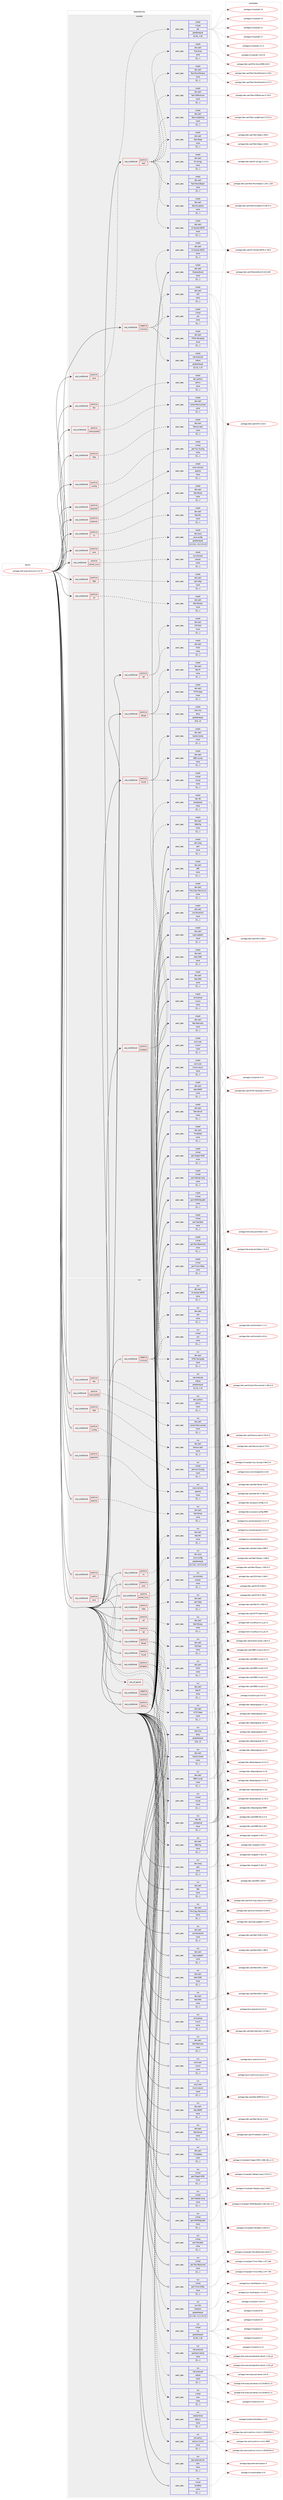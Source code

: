 digraph prolog {

# *************
# Graph options
# *************

newrank=true;
concentrate=true;
compound=true;
graph [rankdir=LR,fontname=Helvetica,fontsize=10,ranksep=1.5];#, ranksep=2.5, nodesep=0.2];
edge  [arrowhead=vee];
node  [fontname=Helvetica,fontsize=10];

# **********
# The ebuild
# **********

subgraph cluster_leftcol {
color=gray;
label=<<i>ebuild</i>>;
id [label="portage://net-analyzer/munin-2.0.75", color=red, width=4, href="../net-analyzer/munin-2.0.75.svg"];
}

# ****************
# The dependencies
# ****************

subgraph cluster_midcol {
color=gray;
label=<<i>dependencies</i>>;
subgraph cluster_compile {
fillcolor="#eeeeee";
style=filled;
label=<<i>compile</i>>;
subgraph cond91350 {
dependency349970 [label=<<TABLE BORDER="0" CELLBORDER="1" CELLSPACING="0" CELLPADDING="4"><TR><TD ROWSPAN="3" CELLPADDING="10">use_conditional</TD></TR><TR><TD>negative</TD></TR><TR><TD>minimal</TD></TR></TABLE>>, shape=none, color=red];
subgraph pack256029 {
dependency349971 [label=<<TABLE BORDER="0" CELLBORDER="1" CELLSPACING="0" CELLPADDING="4" WIDTH="220"><TR><TD ROWSPAN="6" CELLPADDING="30">pack_dep</TD></TR><TR><TD WIDTH="110">install</TD></TR><TR><TD>dev-perl</TD></TR><TR><TD>HTML-Template</TD></TR><TR><TD>none</TD></TR><TR><TD>[[],,,,]</TD></TR></TABLE>>, shape=none, color=blue];
}
dependency349970:e -> dependency349971:w [weight=20,style="dashed",arrowhead="vee"];
subgraph pack256030 {
dependency349972 [label=<<TABLE BORDER="0" CELLBORDER="1" CELLSPACING="0" CELLPADDING="4" WIDTH="220"><TR><TD ROWSPAN="6" CELLPADDING="30">pack_dep</TD></TR><TR><TD WIDTH="110">install</TD></TR><TR><TD>dev-perl</TD></TR><TR><TD>IO-Socket-INET6</TD></TR><TR><TD>none</TD></TR><TR><TD>[[],,,,]</TD></TR></TABLE>>, shape=none, color=blue];
}
dependency349970:e -> dependency349972:w [weight=20,style="dashed",arrowhead="vee"];
subgraph pack256031 {
dependency349973 [label=<<TABLE BORDER="0" CELLBORDER="1" CELLSPACING="0" CELLPADDING="4" WIDTH="220"><TR><TD ROWSPAN="6" CELLPADDING="30">pack_dep</TD></TR><TR><TD WIDTH="110">install</TD></TR><TR><TD>dev-perl</TD></TR><TR><TD>URI</TD></TR><TR><TD>none</TD></TR><TR><TD>[[],,,,]</TD></TR></TABLE>>, shape=none, color=blue];
}
dependency349970:e -> dependency349973:w [weight=20,style="dashed",arrowhead="vee"];
subgraph pack256032 {
dependency349974 [label=<<TABLE BORDER="0" CELLBORDER="1" CELLSPACING="0" CELLPADDING="4" WIDTH="220"><TR><TD ROWSPAN="6" CELLPADDING="30">pack_dep</TD></TR><TR><TD WIDTH="110">install</TD></TR><TR><TD>net-analyzer</TD></TR><TR><TD>rrdtool</TD></TR><TR><TD>greaterequal</TD></TR><TR><TD>[[1,3],,,1.3]</TD></TR></TABLE>>, shape=none, color=blue];
}
dependency349970:e -> dependency349974:w [weight=20,style="dashed",arrowhead="vee"];
subgraph pack256033 {
dependency349975 [label=<<TABLE BORDER="0" CELLBORDER="1" CELLSPACING="0" CELLPADDING="4" WIDTH="220"><TR><TD ROWSPAN="6" CELLPADDING="30">pack_dep</TD></TR><TR><TD WIDTH="110">install</TD></TR><TR><TD>virtual</TD></TR><TR><TD>ssh</TD></TR><TR><TD>none</TD></TR><TR><TD>[[],,,,]</TD></TR></TABLE>>, shape=none, color=blue];
}
dependency349970:e -> dependency349975:w [weight=20,style="dashed",arrowhead="vee"];
}
id:e -> dependency349970:w [weight=20,style="solid",arrowhead="vee"];
subgraph cond91351 {
dependency349976 [label=<<TABLE BORDER="0" CELLBORDER="1" CELLSPACING="0" CELLPADDING="4"><TR><TD ROWSPAN="3" CELLPADDING="10">use_conditional</TD></TR><TR><TD>positive</TD></TR><TR><TD>apache2</TD></TR></TABLE>>, shape=none, color=red];
subgraph pack256034 {
dependency349977 [label=<<TABLE BORDER="0" CELLBORDER="1" CELLSPACING="0" CELLPADDING="4" WIDTH="220"><TR><TD ROWSPAN="6" CELLPADDING="30">pack_dep</TD></TR><TR><TD WIDTH="110">install</TD></TR><TR><TD>www-servers</TD></TR><TR><TD>apache</TD></TR><TR><TD>none</TD></TR><TR><TD>[[],,,,]</TD></TR></TABLE>>, shape=none, color=blue];
}
dependency349976:e -> dependency349977:w [weight=20,style="dashed",arrowhead="vee"];
}
id:e -> dependency349976:w [weight=20,style="solid",arrowhead="vee"];
subgraph cond91352 {
dependency349978 [label=<<TABLE BORDER="0" CELLBORDER="1" CELLSPACING="0" CELLPADDING="4"><TR><TD ROWSPAN="3" CELLPADDING="10">use_conditional</TD></TR><TR><TD>positive</TD></TR><TR><TD>asterisk</TD></TR></TABLE>>, shape=none, color=red];
subgraph pack256035 {
dependency349979 [label=<<TABLE BORDER="0" CELLBORDER="1" CELLSPACING="0" CELLPADDING="4" WIDTH="220"><TR><TD ROWSPAN="6" CELLPADDING="30">pack_dep</TD></TR><TR><TD WIDTH="110">install</TD></TR><TR><TD>dev-perl</TD></TR><TR><TD>Net-Telnet</TD></TR><TR><TD>none</TD></TR><TR><TD>[[],,,,]</TD></TR></TABLE>>, shape=none, color=blue];
}
dependency349978:e -> dependency349979:w [weight=20,style="dashed",arrowhead="vee"];
}
id:e -> dependency349978:w [weight=20,style="solid",arrowhead="vee"];
subgraph cond91353 {
dependency349980 [label=<<TABLE BORDER="0" CELLBORDER="1" CELLSPACING="0" CELLPADDING="4"><TR><TD ROWSPAN="3" CELLPADDING="10">use_conditional</TD></TR><TR><TD>positive</TD></TR><TR><TD>cgi</TD></TR></TABLE>>, shape=none, color=red];
subgraph pack256036 {
dependency349981 [label=<<TABLE BORDER="0" CELLBORDER="1" CELLSPACING="0" CELLPADDING="4" WIDTH="220"><TR><TD ROWSPAN="6" CELLPADDING="30">pack_dep</TD></TR><TR><TD WIDTH="110">install</TD></TR><TR><TD>dev-perl</TD></TR><TR><TD>FCGI</TD></TR><TR><TD>none</TD></TR><TR><TD>[[],,,,]</TD></TR></TABLE>>, shape=none, color=blue];
}
dependency349980:e -> dependency349981:w [weight=20,style="dashed",arrowhead="vee"];
subgraph pack256037 {
dependency349982 [label=<<TABLE BORDER="0" CELLBORDER="1" CELLSPACING="0" CELLPADDING="4" WIDTH="220"><TR><TD ROWSPAN="6" CELLPADDING="30">pack_dep</TD></TR><TR><TD WIDTH="110">install</TD></TR><TR><TD>dev-perl</TD></TR><TR><TD>CGI-Fast</TD></TR><TR><TD>none</TD></TR><TR><TD>[[],,,,]</TD></TR></TABLE>>, shape=none, color=blue];
}
dependency349980:e -> dependency349982:w [weight=20,style="dashed",arrowhead="vee"];
}
id:e -> dependency349980:w [weight=20,style="solid",arrowhead="vee"];
subgraph cond91354 {
dependency349983 [label=<<TABLE BORDER="0" CELLBORDER="1" CELLSPACING="0" CELLPADDING="4"><TR><TD ROWSPAN="3" CELLPADDING="10">use_conditional</TD></TR><TR><TD>positive</TD></TR><TR><TD>dhcpd</TD></TR></TABLE>>, shape=none, color=red];
subgraph pack256038 {
dependency349984 [label=<<TABLE BORDER="0" CELLBORDER="1" CELLSPACING="0" CELLPADDING="4" WIDTH="220"><TR><TD ROWSPAN="6" CELLPADDING="30">pack_dep</TD></TR><TR><TD WIDTH="110">install</TD></TR><TR><TD>net-misc</TD></TR><TR><TD>dhcp</TD></TR><TR><TD>greaterequal</TD></TR><TR><TD>[[3],,,3]</TD></TR></TABLE>>, shape=none, color=blue];
}
dependency349983:e -> dependency349984:w [weight=20,style="dashed",arrowhead="vee"];
subgraph pack256039 {
dependency349985 [label=<<TABLE BORDER="0" CELLBORDER="1" CELLSPACING="0" CELLPADDING="4" WIDTH="220"><TR><TD ROWSPAN="6" CELLPADDING="30">pack_dep</TD></TR><TR><TD WIDTH="110">install</TD></TR><TR><TD>dev-perl</TD></TR><TR><TD>Net-IP</TD></TR><TR><TD>none</TD></TR><TR><TD>[[],,,,]</TD></TR></TABLE>>, shape=none, color=blue];
}
dependency349983:e -> dependency349985:w [weight=20,style="dashed",arrowhead="vee"];
subgraph pack256040 {
dependency349986 [label=<<TABLE BORDER="0" CELLBORDER="1" CELLSPACING="0" CELLPADDING="4" WIDTH="220"><TR><TD ROWSPAN="6" CELLPADDING="30">pack_dep</TD></TR><TR><TD WIDTH="110">install</TD></TR><TR><TD>dev-perl</TD></TR><TR><TD>HTTP-Date</TD></TR><TR><TD>none</TD></TR><TR><TD>[[],,,,]</TD></TR></TABLE>>, shape=none, color=blue];
}
dependency349983:e -> dependency349986:w [weight=20,style="dashed",arrowhead="vee"];
}
id:e -> dependency349983:w [weight=20,style="solid",arrowhead="vee"];
subgraph cond91355 {
dependency349987 [label=<<TABLE BORDER="0" CELLBORDER="1" CELLSPACING="0" CELLPADDING="4"><TR><TD ROWSPAN="3" CELLPADDING="10">use_conditional</TD></TR><TR><TD>positive</TD></TR><TR><TD>doc</TD></TR></TABLE>>, shape=none, color=red];
subgraph pack256041 {
dependency349988 [label=<<TABLE BORDER="0" CELLBORDER="1" CELLSPACING="0" CELLPADDING="4" WIDTH="220"><TR><TD ROWSPAN="6" CELLPADDING="30">pack_dep</TD></TR><TR><TD WIDTH="110">install</TD></TR><TR><TD>dev-python</TD></TR><TR><TD>sphinx</TD></TR><TR><TD>none</TD></TR><TR><TD>[[],,,,]</TD></TR></TABLE>>, shape=none, color=blue];
}
dependency349987:e -> dependency349988:w [weight=20,style="dashed",arrowhead="vee"];
}
id:e -> dependency349987:w [weight=20,style="solid",arrowhead="vee"];
subgraph cond91356 {
dependency349989 [label=<<TABLE BORDER="0" CELLBORDER="1" CELLSPACING="0" CELLPADDING="4"><TR><TD ROWSPAN="3" CELLPADDING="10">use_conditional</TD></TR><TR><TD>positive</TD></TR><TR><TD>http</TD></TR></TABLE>>, shape=none, color=red];
subgraph pack256042 {
dependency349990 [label=<<TABLE BORDER="0" CELLBORDER="1" CELLSPACING="0" CELLPADDING="4" WIDTH="220"><TR><TD ROWSPAN="6" CELLPADDING="30">pack_dep</TD></TR><TR><TD WIDTH="110">install</TD></TR><TR><TD>dev-perl</TD></TR><TR><TD>libwww-perl</TD></TR><TR><TD>none</TD></TR><TR><TD>[[],,,,]</TD></TR></TABLE>>, shape=none, color=blue];
}
dependency349989:e -> dependency349990:w [weight=20,style="dashed",arrowhead="vee"];
}
id:e -> dependency349989:w [weight=20,style="solid",arrowhead="vee"];
subgraph cond91357 {
dependency349991 [label=<<TABLE BORDER="0" CELLBORDER="1" CELLSPACING="0" CELLPADDING="4"><TR><TD ROWSPAN="3" CELLPADDING="10">use_conditional</TD></TR><TR><TD>positive</TD></TR><TR><TD>irc</TD></TR></TABLE>>, shape=none, color=red];
subgraph pack256043 {
dependency349992 [label=<<TABLE BORDER="0" CELLBORDER="1" CELLSPACING="0" CELLPADDING="4" WIDTH="220"><TR><TD ROWSPAN="6" CELLPADDING="30">pack_dep</TD></TR><TR><TD WIDTH="110">install</TD></TR><TR><TD>dev-perl</TD></TR><TR><TD>Net-IRC</TD></TR><TR><TD>none</TD></TR><TR><TD>[[],,,,]</TD></TR></TABLE>>, shape=none, color=blue];
}
dependency349991:e -> dependency349992:w [weight=20,style="dashed",arrowhead="vee"];
}
id:e -> dependency349991:w [weight=20,style="solid",arrowhead="vee"];
subgraph cond91358 {
dependency349993 [label=<<TABLE BORDER="0" CELLBORDER="1" CELLSPACING="0" CELLPADDING="4"><TR><TD ROWSPAN="3" CELLPADDING="10">use_conditional</TD></TR><TR><TD>positive</TD></TR><TR><TD>java</TD></TR></TABLE>>, shape=none, color=red];
subgraph pack256044 {
dependency349994 [label=<<TABLE BORDER="0" CELLBORDER="1" CELLSPACING="0" CELLPADDING="4" WIDTH="220"><TR><TD ROWSPAN="6" CELLPADDING="30">pack_dep</TD></TR><TR><TD WIDTH="110">install</TD></TR><TR><TD>dev-java</TD></TR><TR><TD>java-config</TD></TR><TR><TD>greaterequal</TD></TR><TR><TD>[[2,2,0],,-r3,2.2.0-r3]</TD></TR></TABLE>>, shape=none, color=blue];
}
dependency349993:e -> dependency349994:w [weight=20,style="dashed",arrowhead="vee"];
}
id:e -> dependency349993:w [weight=20,style="solid",arrowhead="vee"];
subgraph cond91359 {
dependency349995 [label=<<TABLE BORDER="0" CELLBORDER="1" CELLSPACING="0" CELLPADDING="4"><TR><TD ROWSPAN="3" CELLPADDING="10">use_conditional</TD></TR><TR><TD>positive</TD></TR><TR><TD>java</TD></TR></TABLE>>, shape=none, color=red];
subgraph pack256045 {
dependency349996 [label=<<TABLE BORDER="0" CELLBORDER="1" CELLSPACING="0" CELLPADDING="4" WIDTH="220"><TR><TD ROWSPAN="6" CELLPADDING="30">pack_dep</TD></TR><TR><TD WIDTH="110">install</TD></TR><TR><TD>virtual</TD></TR><TR><TD>jdk</TD></TR><TR><TD>greaterequal</TD></TR><TR><TD>[[1,8],,,1.8]</TD></TR></TABLE>>, shape=none, color=blue];
}
dependency349995:e -> dependency349996:w [weight=20,style="dashed",arrowhead="vee"];
}
id:e -> dependency349995:w [weight=20,style="solid",arrowhead="vee"];
subgraph cond91360 {
dependency349997 [label=<<TABLE BORDER="0" CELLBORDER="1" CELLSPACING="0" CELLPADDING="4"><TR><TD ROWSPAN="3" CELLPADDING="10">use_conditional</TD></TR><TR><TD>positive</TD></TR><TR><TD>kernel_linux</TD></TR></TABLE>>, shape=none, color=red];
subgraph pack256046 {
dependency349998 [label=<<TABLE BORDER="0" CELLBORDER="1" CELLSPACING="0" CELLPADDING="4" WIDTH="220"><TR><TD ROWSPAN="6" CELLPADDING="30">pack_dep</TD></TR><TR><TD WIDTH="110">install</TD></TR><TR><TD>sys-process</TD></TR><TR><TD>procps</TD></TR><TR><TD>none</TD></TR><TR><TD>[[],,,,]</TD></TR></TABLE>>, shape=none, color=blue];
}
dependency349997:e -> dependency349998:w [weight=20,style="dashed",arrowhead="vee"];
}
id:e -> dependency349997:w [weight=20,style="solid",arrowhead="vee"];
subgraph cond91361 {
dependency349999 [label=<<TABLE BORDER="0" CELLBORDER="1" CELLSPACING="0" CELLPADDING="4"><TR><TD ROWSPAN="3" CELLPADDING="10">use_conditional</TD></TR><TR><TD>positive</TD></TR><TR><TD>ldap</TD></TR></TABLE>>, shape=none, color=red];
subgraph pack256047 {
dependency350000 [label=<<TABLE BORDER="0" CELLBORDER="1" CELLSPACING="0" CELLPADDING="4" WIDTH="220"><TR><TD ROWSPAN="6" CELLPADDING="30">pack_dep</TD></TR><TR><TD WIDTH="110">install</TD></TR><TR><TD>dev-perl</TD></TR><TR><TD>perl-ldap</TD></TR><TR><TD>none</TD></TR><TR><TD>[[],,,,]</TD></TR></TABLE>>, shape=none, color=blue];
}
dependency349999:e -> dependency350000:w [weight=20,style="dashed",arrowhead="vee"];
}
id:e -> dependency349999:w [weight=20,style="solid",arrowhead="vee"];
subgraph cond91362 {
dependency350001 [label=<<TABLE BORDER="0" CELLBORDER="1" CELLSPACING="0" CELLPADDING="4"><TR><TD ROWSPAN="3" CELLPADDING="10">use_conditional</TD></TR><TR><TD>positive</TD></TR><TR><TD>memcached</TD></TR></TABLE>>, shape=none, color=red];
subgraph pack256048 {
dependency350002 [label=<<TABLE BORDER="0" CELLBORDER="1" CELLSPACING="0" CELLPADDING="4" WIDTH="220"><TR><TD ROWSPAN="6" CELLPADDING="30">pack_dep</TD></TR><TR><TD WIDTH="110">install</TD></TR><TR><TD>dev-perl</TD></TR><TR><TD>Cache-Memcached</TD></TR><TR><TD>none</TD></TR><TR><TD>[[],,,,]</TD></TR></TABLE>>, shape=none, color=blue];
}
dependency350001:e -> dependency350002:w [weight=20,style="dashed",arrowhead="vee"];
}
id:e -> dependency350001:w [weight=20,style="solid",arrowhead="vee"];
subgraph cond91363 {
dependency350003 [label=<<TABLE BORDER="0" CELLBORDER="1" CELLSPACING="0" CELLPADDING="4"><TR><TD ROWSPAN="3" CELLPADDING="10">use_conditional</TD></TR><TR><TD>positive</TD></TR><TR><TD>mysql</TD></TR></TABLE>>, shape=none, color=red];
subgraph pack256049 {
dependency350004 [label=<<TABLE BORDER="0" CELLBORDER="1" CELLSPACING="0" CELLPADDING="4" WIDTH="220"><TR><TD ROWSPAN="6" CELLPADDING="30">pack_dep</TD></TR><TR><TD WIDTH="110">install</TD></TR><TR><TD>virtual</TD></TR><TR><TD>mysql</TD></TR><TR><TD>none</TD></TR><TR><TD>[[],,,,]</TD></TR></TABLE>>, shape=none, color=blue];
}
dependency350003:e -> dependency350004:w [weight=20,style="dashed",arrowhead="vee"];
subgraph pack256050 {
dependency350005 [label=<<TABLE BORDER="0" CELLBORDER="1" CELLSPACING="0" CELLPADDING="4" WIDTH="220"><TR><TD ROWSPAN="6" CELLPADDING="30">pack_dep</TD></TR><TR><TD WIDTH="110">install</TD></TR><TR><TD>dev-perl</TD></TR><TR><TD>Cache-Cache</TD></TR><TR><TD>none</TD></TR><TR><TD>[[],,,,]</TD></TR></TABLE>>, shape=none, color=blue];
}
dependency350003:e -> dependency350005:w [weight=20,style="dashed",arrowhead="vee"];
subgraph pack256051 {
dependency350006 [label=<<TABLE BORDER="0" CELLBORDER="1" CELLSPACING="0" CELLPADDING="4" WIDTH="220"><TR><TD ROWSPAN="6" CELLPADDING="30">pack_dep</TD></TR><TR><TD WIDTH="110">install</TD></TR><TR><TD>dev-perl</TD></TR><TR><TD>DBD-mysql</TD></TR><TR><TD>none</TD></TR><TR><TD>[[],,,,]</TD></TR></TABLE>>, shape=none, color=blue];
}
dependency350003:e -> dependency350006:w [weight=20,style="dashed",arrowhead="vee"];
}
id:e -> dependency350003:w [weight=20,style="solid",arrowhead="vee"];
subgraph cond91364 {
dependency350007 [label=<<TABLE BORDER="0" CELLBORDER="1" CELLSPACING="0" CELLPADDING="4"><TR><TD ROWSPAN="3" CELLPADDING="10">use_conditional</TD></TR><TR><TD>positive</TD></TR><TR><TD>postgres</TD></TR></TABLE>>, shape=none, color=red];
subgraph pack256052 {
dependency350008 [label=<<TABLE BORDER="0" CELLBORDER="1" CELLSPACING="0" CELLPADDING="4" WIDTH="220"><TR><TD ROWSPAN="6" CELLPADDING="30">pack_dep</TD></TR><TR><TD WIDTH="110">install</TD></TR><TR><TD>dev-perl</TD></TR><TR><TD>DBD-Pg</TD></TR><TR><TD>none</TD></TR><TR><TD>[[],,,,]</TD></TR></TABLE>>, shape=none, color=blue];
}
dependency350007:e -> dependency350008:w [weight=20,style="dashed",arrowhead="vee"];
subgraph pack256053 {
dependency350009 [label=<<TABLE BORDER="0" CELLBORDER="1" CELLSPACING="0" CELLPADDING="4" WIDTH="220"><TR><TD ROWSPAN="6" CELLPADDING="30">pack_dep</TD></TR><TR><TD WIDTH="110">install</TD></TR><TR><TD>dev-db</TD></TR><TR><TD>postgresql</TD></TR><TR><TD>none</TD></TR><TR><TD>[[],,,,]</TD></TR></TABLE>>, shape=none, color=blue];
}
dependency350007:e -> dependency350009:w [weight=20,style="dashed",arrowhead="vee"];
}
id:e -> dependency350007:w [weight=20,style="solid",arrowhead="vee"];
subgraph cond91365 {
dependency350010 [label=<<TABLE BORDER="0" CELLBORDER="1" CELLSPACING="0" CELLPADDING="4"><TR><TD ROWSPAN="3" CELLPADDING="10">use_conditional</TD></TR><TR><TD>positive</TD></TR><TR><TD>ssl</TD></TR></TABLE>>, shape=none, color=red];
subgraph pack256054 {
dependency350011 [label=<<TABLE BORDER="0" CELLBORDER="1" CELLSPACING="0" CELLPADDING="4" WIDTH="220"><TR><TD ROWSPAN="6" CELLPADDING="30">pack_dep</TD></TR><TR><TD WIDTH="110">install</TD></TR><TR><TD>dev-perl</TD></TR><TR><TD>Net-SSLeay</TD></TR><TR><TD>none</TD></TR><TR><TD>[[],,,,]</TD></TR></TABLE>>, shape=none, color=blue];
}
dependency350010:e -> dependency350011:w [weight=20,style="dashed",arrowhead="vee"];
}
id:e -> dependency350010:w [weight=20,style="solid",arrowhead="vee"];
subgraph cond91366 {
dependency350012 [label=<<TABLE BORDER="0" CELLBORDER="1" CELLSPACING="0" CELLPADDING="4"><TR><TD ROWSPAN="3" CELLPADDING="10">use_conditional</TD></TR><TR><TD>positive</TD></TR><TR><TD>syslog</TD></TR></TABLE>>, shape=none, color=red];
subgraph pack256055 {
dependency350013 [label=<<TABLE BORDER="0" CELLBORDER="1" CELLSPACING="0" CELLPADDING="4" WIDTH="220"><TR><TD ROWSPAN="6" CELLPADDING="30">pack_dep</TD></TR><TR><TD WIDTH="110">install</TD></TR><TR><TD>virtual</TD></TR><TR><TD>perl-Sys-Syslog</TD></TR><TR><TD>none</TD></TR><TR><TD>[[],,,,]</TD></TR></TABLE>>, shape=none, color=blue];
}
dependency350012:e -> dependency350013:w [weight=20,style="dashed",arrowhead="vee"];
}
id:e -> dependency350012:w [weight=20,style="solid",arrowhead="vee"];
subgraph cond91367 {
dependency350014 [label=<<TABLE BORDER="0" CELLBORDER="1" CELLSPACING="0" CELLPADDING="4"><TR><TD ROWSPAN="3" CELLPADDING="10">use_conditional</TD></TR><TR><TD>positive</TD></TR><TR><TD>test</TD></TR></TABLE>>, shape=none, color=red];
subgraph pack256056 {
dependency350015 [label=<<TABLE BORDER="0" CELLBORDER="1" CELLSPACING="0" CELLPADDING="4" WIDTH="220"><TR><TD ROWSPAN="6" CELLPADDING="30">pack_dep</TD></TR><TR><TD WIDTH="110">install</TD></TR><TR><TD>dev-perl</TD></TR><TR><TD>Test-Deep</TD></TR><TR><TD>none</TD></TR><TR><TD>[[],,,,]</TD></TR></TABLE>>, shape=none, color=blue];
}
dependency350014:e -> dependency350015:w [weight=20,style="dashed",arrowhead="vee"];
subgraph pack256057 {
dependency350016 [label=<<TABLE BORDER="0" CELLBORDER="1" CELLSPACING="0" CELLPADDING="4" WIDTH="220"><TR><TD ROWSPAN="6" CELLPADDING="30">pack_dep</TD></TR><TR><TD WIDTH="110">install</TD></TR><TR><TD>dev-perl</TD></TR><TR><TD>Test-Exception</TD></TR><TR><TD>none</TD></TR><TR><TD>[[],,,,]</TD></TR></TABLE>>, shape=none, color=blue];
}
dependency350014:e -> dependency350016:w [weight=20,style="dashed",arrowhead="vee"];
subgraph pack256058 {
dependency350017 [label=<<TABLE BORDER="0" CELLBORDER="1" CELLSPACING="0" CELLPADDING="4" WIDTH="220"><TR><TD ROWSPAN="6" CELLPADDING="30">pack_dep</TD></TR><TR><TD WIDTH="110">install</TD></TR><TR><TD>dev-perl</TD></TR><TR><TD>Test-LongString</TD></TR><TR><TD>none</TD></TR><TR><TD>[[],,,,]</TD></TR></TABLE>>, shape=none, color=blue];
}
dependency350014:e -> dependency350017:w [weight=20,style="dashed",arrowhead="vee"];
subgraph pack256059 {
dependency350018 [label=<<TABLE BORDER="0" CELLBORDER="1" CELLSPACING="0" CELLPADDING="4" WIDTH="220"><TR><TD ROWSPAN="6" CELLPADDING="30">pack_dep</TD></TR><TR><TD WIDTH="110">install</TD></TR><TR><TD>dev-perl</TD></TR><TR><TD>Test-Differences</TD></TR><TR><TD>none</TD></TR><TR><TD>[[],,,,]</TD></TR></TABLE>>, shape=none, color=blue];
}
dependency350014:e -> dependency350018:w [weight=20,style="dashed",arrowhead="vee"];
subgraph pack256060 {
dependency350019 [label=<<TABLE BORDER="0" CELLBORDER="1" CELLSPACING="0" CELLPADDING="4" WIDTH="220"><TR><TD ROWSPAN="6" CELLPADDING="30">pack_dep</TD></TR><TR><TD WIDTH="110">install</TD></TR><TR><TD>dev-perl</TD></TR><TR><TD>Test-MockModule</TD></TR><TR><TD>none</TD></TR><TR><TD>[[],,,,]</TD></TR></TABLE>>, shape=none, color=blue];
}
dependency350014:e -> dependency350019:w [weight=20,style="dashed",arrowhead="vee"];
subgraph pack256061 {
dependency350020 [label=<<TABLE BORDER="0" CELLBORDER="1" CELLSPACING="0" CELLPADDING="4" WIDTH="220"><TR><TD ROWSPAN="6" CELLPADDING="30">pack_dep</TD></TR><TR><TD WIDTH="110">install</TD></TR><TR><TD>dev-perl</TD></TR><TR><TD>Test-MockObject</TD></TR><TR><TD>none</TD></TR><TR><TD>[[],,,,]</TD></TR></TABLE>>, shape=none, color=blue];
}
dependency350014:e -> dependency350020:w [weight=20,style="dashed",arrowhead="vee"];
subgraph pack256062 {
dependency350021 [label=<<TABLE BORDER="0" CELLBORDER="1" CELLSPACING="0" CELLPADDING="4" WIDTH="220"><TR><TD ROWSPAN="6" CELLPADDING="30">pack_dep</TD></TR><TR><TD WIDTH="110">install</TD></TR><TR><TD>dev-perl</TD></TR><TR><TD>File-Slurp</TD></TR><TR><TD>none</TD></TR><TR><TD>[[],,,,]</TD></TR></TABLE>>, shape=none, color=blue];
}
dependency350014:e -> dependency350021:w [weight=20,style="dashed",arrowhead="vee"];
subgraph pack256063 {
dependency350022 [label=<<TABLE BORDER="0" CELLBORDER="1" CELLSPACING="0" CELLPADDING="4" WIDTH="220"><TR><TD ROWSPAN="6" CELLPADDING="30">pack_dep</TD></TR><TR><TD WIDTH="110">install</TD></TR><TR><TD>dev-perl</TD></TR><TR><TD>IO-stringy</TD></TR><TR><TD>none</TD></TR><TR><TD>[[],,,,]</TD></TR></TABLE>>, shape=none, color=blue];
}
dependency350014:e -> dependency350022:w [weight=20,style="dashed",arrowhead="vee"];
subgraph pack256064 {
dependency350023 [label=<<TABLE BORDER="0" CELLBORDER="1" CELLSPACING="0" CELLPADDING="4" WIDTH="220"><TR><TD ROWSPAN="6" CELLPADDING="30">pack_dep</TD></TR><TR><TD WIDTH="110">install</TD></TR><TR><TD>dev-perl</TD></TR><TR><TD>IO-Socket-INET6</TD></TR><TR><TD>none</TD></TR><TR><TD>[[],,,,]</TD></TR></TABLE>>, shape=none, color=blue];
}
dependency350014:e -> dependency350023:w [weight=20,style="dashed",arrowhead="vee"];
}
id:e -> dependency350014:w [weight=20,style="solid",arrowhead="vee"];
subgraph pack256065 {
dependency350024 [label=<<TABLE BORDER="0" CELLBORDER="1" CELLSPACING="0" CELLPADDING="4" WIDTH="220"><TR><TD ROWSPAN="6" CELLPADDING="30">pack_dep</TD></TR><TR><TD WIDTH="110">install</TD></TR><TR><TD>acct-group</TD></TR><TR><TD>munin</TD></TR><TR><TD>none</TD></TR><TR><TD>[[],,,,]</TD></TR></TABLE>>, shape=none, color=blue];
}
id:e -> dependency350024:w [weight=20,style="solid",arrowhead="vee"];
subgraph pack256066 {
dependency350025 [label=<<TABLE BORDER="0" CELLBORDER="1" CELLSPACING="0" CELLPADDING="4" WIDTH="220"><TR><TD ROWSPAN="6" CELLPADDING="30">pack_dep</TD></TR><TR><TD WIDTH="110">install</TD></TR><TR><TD>acct-user</TD></TR><TR><TD>munin</TD></TR><TR><TD>none</TD></TR><TR><TD>[[],,,,]</TD></TR></TABLE>>, shape=none, color=blue];
}
id:e -> dependency350025:w [weight=20,style="solid",arrowhead="vee"];
subgraph pack256067 {
dependency350026 [label=<<TABLE BORDER="0" CELLBORDER="1" CELLSPACING="0" CELLPADDING="4" WIDTH="220"><TR><TD ROWSPAN="6" CELLPADDING="30">pack_dep</TD></TR><TR><TD WIDTH="110">install</TD></TR><TR><TD>acct-user</TD></TR><TR><TD>munin-async</TD></TR><TR><TD>none</TD></TR><TR><TD>[[],,,,]</TD></TR></TABLE>>, shape=none, color=blue];
}
id:e -> dependency350026:w [weight=20,style="solid",arrowhead="vee"];
subgraph pack256068 {
dependency350027 [label=<<TABLE BORDER="0" CELLBORDER="1" CELLSPACING="0" CELLPADDING="4" WIDTH="220"><TR><TD ROWSPAN="6" CELLPADDING="30">pack_dep</TD></TR><TR><TD WIDTH="110">install</TD></TR><TR><TD>dev-lang</TD></TR><TR><TD>perl</TD></TR><TR><TD>none</TD></TR><TR><TD>[[],,,,]</TD></TR></TABLE>>, shape=none, color=blue];
}
id:e -> dependency350027:w [weight=20,style="solid",arrowhead="vee"];
subgraph pack256069 {
dependency350028 [label=<<TABLE BORDER="0" CELLBORDER="1" CELLSPACING="0" CELLPADDING="4" WIDTH="220"><TR><TD ROWSPAN="6" CELLPADDING="30">pack_dep</TD></TR><TR><TD WIDTH="110">install</TD></TR><TR><TD>dev-perl</TD></TR><TR><TD>DBI</TD></TR><TR><TD>none</TD></TR><TR><TD>[[],,,,]</TD></TR></TABLE>>, shape=none, color=blue];
}
id:e -> dependency350028:w [weight=20,style="solid",arrowhead="vee"];
subgraph pack256070 {
dependency350029 [label=<<TABLE BORDER="0" CELLBORDER="1" CELLSPACING="0" CELLPADDING="4" WIDTH="220"><TR><TD ROWSPAN="6" CELLPADDING="30">pack_dep</TD></TR><TR><TD WIDTH="110">install</TD></TR><TR><TD>dev-perl</TD></TR><TR><TD>File-Copy-Recursive</TD></TR><TR><TD>none</TD></TR><TR><TD>[[],,,,]</TD></TR></TABLE>>, shape=none, color=blue];
}
id:e -> dependency350029:w [weight=20,style="solid",arrowhead="vee"];
subgraph pack256071 {
dependency350030 [label=<<TABLE BORDER="0" CELLBORDER="1" CELLSPACING="0" CELLPADDING="4" WIDTH="220"><TR><TD ROWSPAN="6" CELLPADDING="30">pack_dep</TD></TR><TR><TD WIDTH="110">install</TD></TR><TR><TD>dev-perl</TD></TR><TR><TD>List-MoreUtils</TD></TR><TR><TD>none</TD></TR><TR><TD>[[],,,,]</TD></TR></TABLE>>, shape=none, color=blue];
}
id:e -> dependency350030:w [weight=20,style="solid",arrowhead="vee"];
subgraph pack256072 {
dependency350031 [label=<<TABLE BORDER="0" CELLBORDER="1" CELLSPACING="0" CELLPADDING="4" WIDTH="220"><TR><TD ROWSPAN="6" CELLPADDING="30">pack_dep</TD></TR><TR><TD WIDTH="110">install</TD></TR><TR><TD>dev-perl</TD></TR><TR><TD>Log-Log4perl</TD></TR><TR><TD>none</TD></TR><TR><TD>[[],,,,]</TD></TR></TABLE>>, shape=none, color=blue];
}
id:e -> dependency350031:w [weight=20,style="solid",arrowhead="vee"];
subgraph pack256073 {
dependency350032 [label=<<TABLE BORDER="0" CELLBORDER="1" CELLSPACING="0" CELLPADDING="4" WIDTH="220"><TR><TD ROWSPAN="6" CELLPADDING="30">pack_dep</TD></TR><TR><TD WIDTH="110">install</TD></TR><TR><TD>dev-perl</TD></TR><TR><TD>Module-Build</TD></TR><TR><TD>none</TD></TR><TR><TD>[[],,,,]</TD></TR></TABLE>>, shape=none, color=blue];
}
id:e -> dependency350032:w [weight=20,style="solid",arrowhead="vee"];
subgraph pack256074 {
dependency350033 [label=<<TABLE BORDER="0" CELLBORDER="1" CELLSPACING="0" CELLPADDING="4" WIDTH="220"><TR><TD ROWSPAN="6" CELLPADDING="30">pack_dep</TD></TR><TR><TD WIDTH="110">install</TD></TR><TR><TD>dev-perl</TD></TR><TR><TD>Net-CIDR</TD></TR><TR><TD>none</TD></TR><TR><TD>[[],,,,]</TD></TR></TABLE>>, shape=none, color=blue];
}
id:e -> dependency350033:w [weight=20,style="solid",arrowhead="vee"];
subgraph pack256075 {
dependency350034 [label=<<TABLE BORDER="0" CELLBORDER="1" CELLSPACING="0" CELLPADDING="4" WIDTH="220"><TR><TD ROWSPAN="6" CELLPADDING="30">pack_dep</TD></TR><TR><TD WIDTH="110">install</TD></TR><TR><TD>dev-perl</TD></TR><TR><TD>Net-DNS</TD></TR><TR><TD>none</TD></TR><TR><TD>[[],,,,]</TD></TR></TABLE>>, shape=none, color=blue];
}
id:e -> dependency350034:w [weight=20,style="solid",arrowhead="vee"];
subgraph pack256076 {
dependency350035 [label=<<TABLE BORDER="0" CELLBORDER="1" CELLSPACING="0" CELLPADDING="4" WIDTH="220"><TR><TD ROWSPAN="6" CELLPADDING="30">pack_dep</TD></TR><TR><TD WIDTH="110">install</TD></TR><TR><TD>dev-perl</TD></TR><TR><TD>Net-Netmask</TD></TR><TR><TD>none</TD></TR><TR><TD>[[],,,,]</TD></TR></TABLE>>, shape=none, color=blue];
}
id:e -> dependency350035:w [weight=20,style="solid",arrowhead="vee"];
subgraph pack256077 {
dependency350036 [label=<<TABLE BORDER="0" CELLBORDER="1" CELLSPACING="0" CELLPADDING="4" WIDTH="220"><TR><TD ROWSPAN="6" CELLPADDING="30">pack_dep</TD></TR><TR><TD WIDTH="110">install</TD></TR><TR><TD>dev-perl</TD></TR><TR><TD>Net-SNMP</TD></TR><TR><TD>none</TD></TR><TR><TD>[[],,,,]</TD></TR></TABLE>>, shape=none, color=blue];
}
id:e -> dependency350036:w [weight=20,style="solid",arrowhead="vee"];
subgraph pack256078 {
dependency350037 [label=<<TABLE BORDER="0" CELLBORDER="1" CELLSPACING="0" CELLPADDING="4" WIDTH="220"><TR><TD ROWSPAN="6" CELLPADDING="30">pack_dep</TD></TR><TR><TD WIDTH="110">install</TD></TR><TR><TD>dev-perl</TD></TR><TR><TD>Net-Server</TD></TR><TR><TD>none</TD></TR><TR><TD>[[],,,,]</TD></TR></TABLE>>, shape=none, color=blue];
}
id:e -> dependency350037:w [weight=20,style="solid",arrowhead="vee"];
subgraph pack256079 {
dependency350038 [label=<<TABLE BORDER="0" CELLBORDER="1" CELLSPACING="0" CELLPADDING="4" WIDTH="220"><TR><TD ROWSPAN="6" CELLPADDING="30">pack_dep</TD></TR><TR><TD WIDTH="110">install</TD></TR><TR><TD>dev-perl</TD></TR><TR><TD>TimeDate</TD></TR><TR><TD>none</TD></TR><TR><TD>[[],,,,]</TD></TR></TABLE>>, shape=none, color=blue];
}
id:e -> dependency350038:w [weight=20,style="solid",arrowhead="vee"];
subgraph pack256080 {
dependency350039 [label=<<TABLE BORDER="0" CELLBORDER="1" CELLSPACING="0" CELLPADDING="4" WIDTH="220"><TR><TD ROWSPAN="6" CELLPADDING="30">pack_dep</TD></TR><TR><TD WIDTH="110">install</TD></TR><TR><TD>virtual</TD></TR><TR><TD>perl-Digest-MD5</TD></TR><TR><TD>none</TD></TR><TR><TD>[[],,,,]</TD></TR></TABLE>>, shape=none, color=blue];
}
id:e -> dependency350039:w [weight=20,style="solid",arrowhead="vee"];
subgraph pack256081 {
dependency350040 [label=<<TABLE BORDER="0" CELLBORDER="1" CELLSPACING="0" CELLPADDING="4" WIDTH="220"><TR><TD ROWSPAN="6" CELLPADDING="30">pack_dep</TD></TR><TR><TD WIDTH="110">install</TD></TR><TR><TD>virtual</TD></TR><TR><TD>perl-Getopt-Long</TD></TR><TR><TD>none</TD></TR><TR><TD>[[],,,,]</TD></TR></TABLE>>, shape=none, color=blue];
}
id:e -> dependency350040:w [weight=20,style="solid",arrowhead="vee"];
subgraph pack256082 {
dependency350041 [label=<<TABLE BORDER="0" CELLBORDER="1" CELLSPACING="0" CELLPADDING="4" WIDTH="220"><TR><TD ROWSPAN="6" CELLPADDING="30">pack_dep</TD></TR><TR><TD WIDTH="110">install</TD></TR><TR><TD>virtual</TD></TR><TR><TD>perl-MIME-Base64</TD></TR><TR><TD>none</TD></TR><TR><TD>[[],,,,]</TD></TR></TABLE>>, shape=none, color=blue];
}
id:e -> dependency350041:w [weight=20,style="solid",arrowhead="vee"];
subgraph pack256083 {
dependency350042 [label=<<TABLE BORDER="0" CELLBORDER="1" CELLSPACING="0" CELLPADDING="4" WIDTH="220"><TR><TD ROWSPAN="6" CELLPADDING="30">pack_dep</TD></TR><TR><TD WIDTH="110">install</TD></TR><TR><TD>virtual</TD></TR><TR><TD>perl-Storable</TD></TR><TR><TD>none</TD></TR><TR><TD>[[],,,,]</TD></TR></TABLE>>, shape=none, color=blue];
}
id:e -> dependency350042:w [weight=20,style="solid",arrowhead="vee"];
subgraph pack256084 {
dependency350043 [label=<<TABLE BORDER="0" CELLBORDER="1" CELLSPACING="0" CELLPADDING="4" WIDTH="220"><TR><TD ROWSPAN="6" CELLPADDING="30">pack_dep</TD></TR><TR><TD WIDTH="110">install</TD></TR><TR><TD>virtual</TD></TR><TR><TD>perl-Text-Balanced</TD></TR><TR><TD>none</TD></TR><TR><TD>[[],,,,]</TD></TR></TABLE>>, shape=none, color=blue];
}
id:e -> dependency350043:w [weight=20,style="solid",arrowhead="vee"];
subgraph pack256085 {
dependency350044 [label=<<TABLE BORDER="0" CELLBORDER="1" CELLSPACING="0" CELLPADDING="4" WIDTH="220"><TR><TD ROWSPAN="6" CELLPADDING="30">pack_dep</TD></TR><TR><TD WIDTH="110">install</TD></TR><TR><TD>virtual</TD></TR><TR><TD>perl-Time-HiRes</TD></TR><TR><TD>none</TD></TR><TR><TD>[[],,,,]</TD></TR></TABLE>>, shape=none, color=blue];
}
id:e -> dependency350044:w [weight=20,style="solid",arrowhead="vee"];
}
subgraph cluster_compileandrun {
fillcolor="#eeeeee";
style=filled;
label=<<i>compile and run</i>>;
}
subgraph cluster_run {
fillcolor="#eeeeee";
style=filled;
label=<<i>run</i>>;
subgraph cond91368 {
dependency350045 [label=<<TABLE BORDER="0" CELLBORDER="1" CELLSPACING="0" CELLPADDING="4"><TR><TD ROWSPAN="3" CELLPADDING="10">use_conditional</TD></TR><TR><TD>negative</TD></TR><TR><TD>minimal</TD></TR></TABLE>>, shape=none, color=red];
subgraph pack256086 {
dependency350046 [label=<<TABLE BORDER="0" CELLBORDER="1" CELLSPACING="0" CELLPADDING="4" WIDTH="220"><TR><TD ROWSPAN="6" CELLPADDING="30">pack_dep</TD></TR><TR><TD WIDTH="110">run</TD></TR><TR><TD>dev-perl</TD></TR><TR><TD>HTML-Template</TD></TR><TR><TD>none</TD></TR><TR><TD>[[],,,,]</TD></TR></TABLE>>, shape=none, color=blue];
}
dependency350045:e -> dependency350046:w [weight=20,style="dashed",arrowhead="vee"];
subgraph pack256087 {
dependency350047 [label=<<TABLE BORDER="0" CELLBORDER="1" CELLSPACING="0" CELLPADDING="4" WIDTH="220"><TR><TD ROWSPAN="6" CELLPADDING="30">pack_dep</TD></TR><TR><TD WIDTH="110">run</TD></TR><TR><TD>dev-perl</TD></TR><TR><TD>IO-Socket-INET6</TD></TR><TR><TD>none</TD></TR><TR><TD>[[],,,,]</TD></TR></TABLE>>, shape=none, color=blue];
}
dependency350045:e -> dependency350047:w [weight=20,style="dashed",arrowhead="vee"];
subgraph pack256088 {
dependency350048 [label=<<TABLE BORDER="0" CELLBORDER="1" CELLSPACING="0" CELLPADDING="4" WIDTH="220"><TR><TD ROWSPAN="6" CELLPADDING="30">pack_dep</TD></TR><TR><TD WIDTH="110">run</TD></TR><TR><TD>dev-perl</TD></TR><TR><TD>URI</TD></TR><TR><TD>none</TD></TR><TR><TD>[[],,,,]</TD></TR></TABLE>>, shape=none, color=blue];
}
dependency350045:e -> dependency350048:w [weight=20,style="dashed",arrowhead="vee"];
subgraph pack256089 {
dependency350049 [label=<<TABLE BORDER="0" CELLBORDER="1" CELLSPACING="0" CELLPADDING="4" WIDTH="220"><TR><TD ROWSPAN="6" CELLPADDING="30">pack_dep</TD></TR><TR><TD WIDTH="110">run</TD></TR><TR><TD>net-analyzer</TD></TR><TR><TD>rrdtool</TD></TR><TR><TD>greaterequal</TD></TR><TR><TD>[[1,3],,,1.3]</TD></TR></TABLE>>, shape=none, color=blue];
}
dependency350045:e -> dependency350049:w [weight=20,style="dashed",arrowhead="vee"];
subgraph pack256090 {
dependency350050 [label=<<TABLE BORDER="0" CELLBORDER="1" CELLSPACING="0" CELLPADDING="4" WIDTH="220"><TR><TD ROWSPAN="6" CELLPADDING="30">pack_dep</TD></TR><TR><TD WIDTH="110">run</TD></TR><TR><TD>virtual</TD></TR><TR><TD>ssh</TD></TR><TR><TD>none</TD></TR><TR><TD>[[],,,,]</TD></TR></TABLE>>, shape=none, color=blue];
}
dependency350045:e -> dependency350050:w [weight=20,style="dashed",arrowhead="vee"];
}
id:e -> dependency350045:w [weight=20,style="solid",arrowhead="odot"];
subgraph cond91369 {
dependency350051 [label=<<TABLE BORDER="0" CELLBORDER="1" CELLSPACING="0" CELLPADDING="4"><TR><TD ROWSPAN="3" CELLPADDING="10">use_conditional</TD></TR><TR><TD>negative</TD></TR><TR><TD>minimal</TD></TR></TABLE>>, shape=none, color=red];
subgraph pack256091 {
dependency350052 [label=<<TABLE BORDER="0" CELLBORDER="1" CELLSPACING="0" CELLPADDING="4" WIDTH="220"><TR><TD ROWSPAN="6" CELLPADDING="30">pack_dep</TD></TR><TR><TD WIDTH="110">run</TD></TR><TR><TD>virtual</TD></TR><TR><TD>cron</TD></TR><TR><TD>none</TD></TR><TR><TD>[[],,,,]</TD></TR></TABLE>>, shape=none, color=blue];
}
dependency350051:e -> dependency350052:w [weight=20,style="dashed",arrowhead="vee"];
subgraph pack256092 {
dependency350053 [label=<<TABLE BORDER="0" CELLBORDER="1" CELLSPACING="0" CELLPADDING="4" WIDTH="220"><TR><TD ROWSPAN="6" CELLPADDING="30">pack_dep</TD></TR><TR><TD WIDTH="110">run</TD></TR><TR><TD>media-fonts</TD></TR><TR><TD>dejavu</TD></TR><TR><TD>none</TD></TR><TR><TD>[[],,,,]</TD></TR></TABLE>>, shape=none, color=blue];
}
dependency350051:e -> dependency350053:w [weight=20,style="dashed",arrowhead="vee"];
}
id:e -> dependency350051:w [weight=20,style="solid",arrowhead="odot"];
subgraph cond91370 {
dependency350054 [label=<<TABLE BORDER="0" CELLBORDER="1" CELLSPACING="0" CELLPADDING="4"><TR><TD ROWSPAN="3" CELLPADDING="10">use_conditional</TD></TR><TR><TD>positive</TD></TR><TR><TD>apache2</TD></TR></TABLE>>, shape=none, color=red];
subgraph pack256093 {
dependency350055 [label=<<TABLE BORDER="0" CELLBORDER="1" CELLSPACING="0" CELLPADDING="4" WIDTH="220"><TR><TD ROWSPAN="6" CELLPADDING="30">pack_dep</TD></TR><TR><TD WIDTH="110">run</TD></TR><TR><TD>www-servers</TD></TR><TR><TD>apache</TD></TR><TR><TD>none</TD></TR><TR><TD>[[],,,,]</TD></TR></TABLE>>, shape=none, color=blue];
}
dependency350054:e -> dependency350055:w [weight=20,style="dashed",arrowhead="vee"];
}
id:e -> dependency350054:w [weight=20,style="solid",arrowhead="odot"];
subgraph cond91371 {
dependency350056 [label=<<TABLE BORDER="0" CELLBORDER="1" CELLSPACING="0" CELLPADDING="4"><TR><TD ROWSPAN="3" CELLPADDING="10">use_conditional</TD></TR><TR><TD>positive</TD></TR><TR><TD>asterisk</TD></TR></TABLE>>, shape=none, color=red];
subgraph pack256094 {
dependency350057 [label=<<TABLE BORDER="0" CELLBORDER="1" CELLSPACING="0" CELLPADDING="4" WIDTH="220"><TR><TD ROWSPAN="6" CELLPADDING="30">pack_dep</TD></TR><TR><TD WIDTH="110">run</TD></TR><TR><TD>dev-perl</TD></TR><TR><TD>Net-Telnet</TD></TR><TR><TD>none</TD></TR><TR><TD>[[],,,,]</TD></TR></TABLE>>, shape=none, color=blue];
}
dependency350056:e -> dependency350057:w [weight=20,style="dashed",arrowhead="vee"];
}
id:e -> dependency350056:w [weight=20,style="solid",arrowhead="odot"];
subgraph cond91372 {
dependency350058 [label=<<TABLE BORDER="0" CELLBORDER="1" CELLSPACING="0" CELLPADDING="4"><TR><TD ROWSPAN="3" CELLPADDING="10">use_conditional</TD></TR><TR><TD>positive</TD></TR><TR><TD>cgi</TD></TR></TABLE>>, shape=none, color=red];
subgraph pack256095 {
dependency350059 [label=<<TABLE BORDER="0" CELLBORDER="1" CELLSPACING="0" CELLPADDING="4" WIDTH="220"><TR><TD ROWSPAN="6" CELLPADDING="30">pack_dep</TD></TR><TR><TD WIDTH="110">run</TD></TR><TR><TD>dev-perl</TD></TR><TR><TD>FCGI</TD></TR><TR><TD>none</TD></TR><TR><TD>[[],,,,]</TD></TR></TABLE>>, shape=none, color=blue];
}
dependency350058:e -> dependency350059:w [weight=20,style="dashed",arrowhead="vee"];
subgraph pack256096 {
dependency350060 [label=<<TABLE BORDER="0" CELLBORDER="1" CELLSPACING="0" CELLPADDING="4" WIDTH="220"><TR><TD ROWSPAN="6" CELLPADDING="30">pack_dep</TD></TR><TR><TD WIDTH="110">run</TD></TR><TR><TD>dev-perl</TD></TR><TR><TD>CGI-Fast</TD></TR><TR><TD>none</TD></TR><TR><TD>[[],,,,]</TD></TR></TABLE>>, shape=none, color=blue];
}
dependency350058:e -> dependency350060:w [weight=20,style="dashed",arrowhead="vee"];
}
id:e -> dependency350058:w [weight=20,style="solid",arrowhead="odot"];
subgraph cond91373 {
dependency350061 [label=<<TABLE BORDER="0" CELLBORDER="1" CELLSPACING="0" CELLPADDING="4"><TR><TD ROWSPAN="3" CELLPADDING="10">use_conditional</TD></TR><TR><TD>positive</TD></TR><TR><TD>dhcpd</TD></TR></TABLE>>, shape=none, color=red];
subgraph pack256097 {
dependency350062 [label=<<TABLE BORDER="0" CELLBORDER="1" CELLSPACING="0" CELLPADDING="4" WIDTH="220"><TR><TD ROWSPAN="6" CELLPADDING="30">pack_dep</TD></TR><TR><TD WIDTH="110">run</TD></TR><TR><TD>net-misc</TD></TR><TR><TD>dhcp</TD></TR><TR><TD>greaterequal</TD></TR><TR><TD>[[3],,,3]</TD></TR></TABLE>>, shape=none, color=blue];
}
dependency350061:e -> dependency350062:w [weight=20,style="dashed",arrowhead="vee"];
subgraph pack256098 {
dependency350063 [label=<<TABLE BORDER="0" CELLBORDER="1" CELLSPACING="0" CELLPADDING="4" WIDTH="220"><TR><TD ROWSPAN="6" CELLPADDING="30">pack_dep</TD></TR><TR><TD WIDTH="110">run</TD></TR><TR><TD>dev-perl</TD></TR><TR><TD>Net-IP</TD></TR><TR><TD>none</TD></TR><TR><TD>[[],,,,]</TD></TR></TABLE>>, shape=none, color=blue];
}
dependency350061:e -> dependency350063:w [weight=20,style="dashed",arrowhead="vee"];
subgraph pack256099 {
dependency350064 [label=<<TABLE BORDER="0" CELLBORDER="1" CELLSPACING="0" CELLPADDING="4" WIDTH="220"><TR><TD ROWSPAN="6" CELLPADDING="30">pack_dep</TD></TR><TR><TD WIDTH="110">run</TD></TR><TR><TD>dev-perl</TD></TR><TR><TD>HTTP-Date</TD></TR><TR><TD>none</TD></TR><TR><TD>[[],,,,]</TD></TR></TABLE>>, shape=none, color=blue];
}
dependency350061:e -> dependency350064:w [weight=20,style="dashed",arrowhead="vee"];
}
id:e -> dependency350061:w [weight=20,style="solid",arrowhead="odot"];
subgraph cond91374 {
dependency350065 [label=<<TABLE BORDER="0" CELLBORDER="1" CELLSPACING="0" CELLPADDING="4"><TR><TD ROWSPAN="3" CELLPADDING="10">use_conditional</TD></TR><TR><TD>positive</TD></TR><TR><TD>doc</TD></TR></TABLE>>, shape=none, color=red];
subgraph pack256100 {
dependency350066 [label=<<TABLE BORDER="0" CELLBORDER="1" CELLSPACING="0" CELLPADDING="4" WIDTH="220"><TR><TD ROWSPAN="6" CELLPADDING="30">pack_dep</TD></TR><TR><TD WIDTH="110">run</TD></TR><TR><TD>dev-python</TD></TR><TR><TD>sphinx</TD></TR><TR><TD>none</TD></TR><TR><TD>[[],,,,]</TD></TR></TABLE>>, shape=none, color=blue];
}
dependency350065:e -> dependency350066:w [weight=20,style="dashed",arrowhead="vee"];
}
id:e -> dependency350065:w [weight=20,style="solid",arrowhead="odot"];
subgraph cond91375 {
dependency350067 [label=<<TABLE BORDER="0" CELLBORDER="1" CELLSPACING="0" CELLPADDING="4"><TR><TD ROWSPAN="3" CELLPADDING="10">use_conditional</TD></TR><TR><TD>positive</TD></TR><TR><TD>http</TD></TR></TABLE>>, shape=none, color=red];
subgraph pack256101 {
dependency350068 [label=<<TABLE BORDER="0" CELLBORDER="1" CELLSPACING="0" CELLPADDING="4" WIDTH="220"><TR><TD ROWSPAN="6" CELLPADDING="30">pack_dep</TD></TR><TR><TD WIDTH="110">run</TD></TR><TR><TD>dev-perl</TD></TR><TR><TD>libwww-perl</TD></TR><TR><TD>none</TD></TR><TR><TD>[[],,,,]</TD></TR></TABLE>>, shape=none, color=blue];
}
dependency350067:e -> dependency350068:w [weight=20,style="dashed",arrowhead="vee"];
}
id:e -> dependency350067:w [weight=20,style="solid",arrowhead="odot"];
subgraph cond91376 {
dependency350069 [label=<<TABLE BORDER="0" CELLBORDER="1" CELLSPACING="0" CELLPADDING="4"><TR><TD ROWSPAN="3" CELLPADDING="10">use_conditional</TD></TR><TR><TD>positive</TD></TR><TR><TD>ipmi</TD></TR></TABLE>>, shape=none, color=red];
subgraph pack256102 {
dependency350070 [label=<<TABLE BORDER="0" CELLBORDER="1" CELLSPACING="0" CELLPADDING="4" WIDTH="220"><TR><TD ROWSPAN="6" CELLPADDING="30">pack_dep</TD></TR><TR><TD WIDTH="110">run</TD></TR><TR><TD>sys-libs</TD></TR><TR><TD>freeipmi</TD></TR><TR><TD>greaterequal</TD></TR><TR><TD>[[1,1,6],,-r1,1.1.6-r1]</TD></TR></TABLE>>, shape=none, color=blue];
}
dependency350069:e -> dependency350070:w [weight=20,style="dashed",arrowhead="vee"];
}
id:e -> dependency350069:w [weight=20,style="solid",arrowhead="odot"];
subgraph cond91377 {
dependency350071 [label=<<TABLE BORDER="0" CELLBORDER="1" CELLSPACING="0" CELLPADDING="4"><TR><TD ROWSPAN="3" CELLPADDING="10">use_conditional</TD></TR><TR><TD>positive</TD></TR><TR><TD>irc</TD></TR></TABLE>>, shape=none, color=red];
subgraph pack256103 {
dependency350072 [label=<<TABLE BORDER="0" CELLBORDER="1" CELLSPACING="0" CELLPADDING="4" WIDTH="220"><TR><TD ROWSPAN="6" CELLPADDING="30">pack_dep</TD></TR><TR><TD WIDTH="110">run</TD></TR><TR><TD>dev-perl</TD></TR><TR><TD>Net-IRC</TD></TR><TR><TD>none</TD></TR><TR><TD>[[],,,,]</TD></TR></TABLE>>, shape=none, color=blue];
}
dependency350071:e -> dependency350072:w [weight=20,style="dashed",arrowhead="vee"];
}
id:e -> dependency350071:w [weight=20,style="solid",arrowhead="odot"];
subgraph cond91378 {
dependency350073 [label=<<TABLE BORDER="0" CELLBORDER="1" CELLSPACING="0" CELLPADDING="4"><TR><TD ROWSPAN="3" CELLPADDING="10">use_conditional</TD></TR><TR><TD>positive</TD></TR><TR><TD>java</TD></TR></TABLE>>, shape=none, color=red];
subgraph pack256104 {
dependency350074 [label=<<TABLE BORDER="0" CELLBORDER="1" CELLSPACING="0" CELLPADDING="4" WIDTH="220"><TR><TD ROWSPAN="6" CELLPADDING="30">pack_dep</TD></TR><TR><TD WIDTH="110">run</TD></TR><TR><TD>dev-java</TD></TR><TR><TD>java-config</TD></TR><TR><TD>greaterequal</TD></TR><TR><TD>[[2,2,0],,-r3,2.2.0-r3]</TD></TR></TABLE>>, shape=none, color=blue];
}
dependency350073:e -> dependency350074:w [weight=20,style="dashed",arrowhead="vee"];
}
id:e -> dependency350073:w [weight=20,style="solid",arrowhead="odot"];
subgraph cond91379 {
dependency350075 [label=<<TABLE BORDER="0" CELLBORDER="1" CELLSPACING="0" CELLPADDING="4"><TR><TD ROWSPAN="3" CELLPADDING="10">use_conditional</TD></TR><TR><TD>positive</TD></TR><TR><TD>java</TD></TR></TABLE>>, shape=none, color=red];
subgraph pack256105 {
dependency350076 [label=<<TABLE BORDER="0" CELLBORDER="1" CELLSPACING="0" CELLPADDING="4" WIDTH="220"><TR><TD ROWSPAN="6" CELLPADDING="30">pack_dep</TD></TR><TR><TD WIDTH="110">run</TD></TR><TR><TD>virtual</TD></TR><TR><TD>jre</TD></TR><TR><TD>greaterequal</TD></TR><TR><TD>[[1,8],,,1.8]</TD></TR></TABLE>>, shape=none, color=blue];
}
dependency350075:e -> dependency350076:w [weight=20,style="dashed",arrowhead="vee"];
subgraph any2415 {
dependency350077 [label=<<TABLE BORDER="0" CELLBORDER="1" CELLSPACING="0" CELLPADDING="4"><TR><TD CELLPADDING="10">any_of_group</TD></TR></TABLE>>, shape=none, color=red];subgraph pack256106 {
dependency350078 [label=<<TABLE BORDER="0" CELLBORDER="1" CELLSPACING="0" CELLPADDING="4" WIDTH="220"><TR><TD ROWSPAN="6" CELLPADDING="30">pack_dep</TD></TR><TR><TD WIDTH="110">run</TD></TR><TR><TD>net-analyzer</TD></TR><TR><TD>netcat</TD></TR><TR><TD>none</TD></TR><TR><TD>[[],,,,]</TD></TR></TABLE>>, shape=none, color=blue];
}
dependency350077:e -> dependency350078:w [weight=20,style="dotted",arrowhead="oinv"];
subgraph pack256107 {
dependency350079 [label=<<TABLE BORDER="0" CELLBORDER="1" CELLSPACING="0" CELLPADDING="4" WIDTH="220"><TR><TD ROWSPAN="6" CELLPADDING="30">pack_dep</TD></TR><TR><TD WIDTH="110">run</TD></TR><TR><TD>net-analyzer</TD></TR><TR><TD>openbsd-netcat</TD></TR><TR><TD>none</TD></TR><TR><TD>[[],,,,]</TD></TR></TABLE>>, shape=none, color=blue];
}
dependency350077:e -> dependency350079:w [weight=20,style="dotted",arrowhead="oinv"];
}
dependency350075:e -> dependency350077:w [weight=20,style="dashed",arrowhead="vee"];
}
id:e -> dependency350075:w [weight=20,style="solid",arrowhead="odot"];
subgraph cond91380 {
dependency350080 [label=<<TABLE BORDER="0" CELLBORDER="1" CELLSPACING="0" CELLPADDING="4"><TR><TD ROWSPAN="3" CELLPADDING="10">use_conditional</TD></TR><TR><TD>positive</TD></TR><TR><TD>kernel_linux</TD></TR></TABLE>>, shape=none, color=red];
subgraph pack256108 {
dependency350081 [label=<<TABLE BORDER="0" CELLBORDER="1" CELLSPACING="0" CELLPADDING="4" WIDTH="220"><TR><TD ROWSPAN="6" CELLPADDING="30">pack_dep</TD></TR><TR><TD WIDTH="110">run</TD></TR><TR><TD>sys-process</TD></TR><TR><TD>procps</TD></TR><TR><TD>none</TD></TR><TR><TD>[[],,,,]</TD></TR></TABLE>>, shape=none, color=blue];
}
dependency350080:e -> dependency350081:w [weight=20,style="dashed",arrowhead="vee"];
}
id:e -> dependency350080:w [weight=20,style="solid",arrowhead="odot"];
subgraph cond91381 {
dependency350082 [label=<<TABLE BORDER="0" CELLBORDER="1" CELLSPACING="0" CELLPADDING="4"><TR><TD ROWSPAN="3" CELLPADDING="10">use_conditional</TD></TR><TR><TD>positive</TD></TR><TR><TD>ldap</TD></TR></TABLE>>, shape=none, color=red];
subgraph pack256109 {
dependency350083 [label=<<TABLE BORDER="0" CELLBORDER="1" CELLSPACING="0" CELLPADDING="4" WIDTH="220"><TR><TD ROWSPAN="6" CELLPADDING="30">pack_dep</TD></TR><TR><TD WIDTH="110">run</TD></TR><TR><TD>dev-perl</TD></TR><TR><TD>perl-ldap</TD></TR><TR><TD>none</TD></TR><TR><TD>[[],,,,]</TD></TR></TABLE>>, shape=none, color=blue];
}
dependency350082:e -> dependency350083:w [weight=20,style="dashed",arrowhead="vee"];
}
id:e -> dependency350082:w [weight=20,style="solid",arrowhead="odot"];
subgraph cond91382 {
dependency350084 [label=<<TABLE BORDER="0" CELLBORDER="1" CELLSPACING="0" CELLPADDING="4"><TR><TD ROWSPAN="3" CELLPADDING="10">use_conditional</TD></TR><TR><TD>positive</TD></TR><TR><TD>memcached</TD></TR></TABLE>>, shape=none, color=red];
subgraph pack256110 {
dependency350085 [label=<<TABLE BORDER="0" CELLBORDER="1" CELLSPACING="0" CELLPADDING="4" WIDTH="220"><TR><TD ROWSPAN="6" CELLPADDING="30">pack_dep</TD></TR><TR><TD WIDTH="110">run</TD></TR><TR><TD>dev-perl</TD></TR><TR><TD>Cache-Memcached</TD></TR><TR><TD>none</TD></TR><TR><TD>[[],,,,]</TD></TR></TABLE>>, shape=none, color=blue];
}
dependency350084:e -> dependency350085:w [weight=20,style="dashed",arrowhead="vee"];
}
id:e -> dependency350084:w [weight=20,style="solid",arrowhead="odot"];
subgraph cond91383 {
dependency350086 [label=<<TABLE BORDER="0" CELLBORDER="1" CELLSPACING="0" CELLPADDING="4"><TR><TD ROWSPAN="3" CELLPADDING="10">use_conditional</TD></TR><TR><TD>positive</TD></TR><TR><TD>mysql</TD></TR></TABLE>>, shape=none, color=red];
subgraph pack256111 {
dependency350087 [label=<<TABLE BORDER="0" CELLBORDER="1" CELLSPACING="0" CELLPADDING="4" WIDTH="220"><TR><TD ROWSPAN="6" CELLPADDING="30">pack_dep</TD></TR><TR><TD WIDTH="110">run</TD></TR><TR><TD>virtual</TD></TR><TR><TD>mysql</TD></TR><TR><TD>none</TD></TR><TR><TD>[[],,,,]</TD></TR></TABLE>>, shape=none, color=blue];
}
dependency350086:e -> dependency350087:w [weight=20,style="dashed",arrowhead="vee"];
subgraph pack256112 {
dependency350088 [label=<<TABLE BORDER="0" CELLBORDER="1" CELLSPACING="0" CELLPADDING="4" WIDTH="220"><TR><TD ROWSPAN="6" CELLPADDING="30">pack_dep</TD></TR><TR><TD WIDTH="110">run</TD></TR><TR><TD>dev-perl</TD></TR><TR><TD>Cache-Cache</TD></TR><TR><TD>none</TD></TR><TR><TD>[[],,,,]</TD></TR></TABLE>>, shape=none, color=blue];
}
dependency350086:e -> dependency350088:w [weight=20,style="dashed",arrowhead="vee"];
subgraph pack256113 {
dependency350089 [label=<<TABLE BORDER="0" CELLBORDER="1" CELLSPACING="0" CELLPADDING="4" WIDTH="220"><TR><TD ROWSPAN="6" CELLPADDING="30">pack_dep</TD></TR><TR><TD WIDTH="110">run</TD></TR><TR><TD>dev-perl</TD></TR><TR><TD>DBD-mysql</TD></TR><TR><TD>none</TD></TR><TR><TD>[[],,,,]</TD></TR></TABLE>>, shape=none, color=blue];
}
dependency350086:e -> dependency350089:w [weight=20,style="dashed",arrowhead="vee"];
}
id:e -> dependency350086:w [weight=20,style="solid",arrowhead="odot"];
subgraph cond91384 {
dependency350090 [label=<<TABLE BORDER="0" CELLBORDER="1" CELLSPACING="0" CELLPADDING="4"><TR><TD ROWSPAN="3" CELLPADDING="10">use_conditional</TD></TR><TR><TD>positive</TD></TR><TR><TD>postgres</TD></TR></TABLE>>, shape=none, color=red];
subgraph pack256114 {
dependency350091 [label=<<TABLE BORDER="0" CELLBORDER="1" CELLSPACING="0" CELLPADDING="4" WIDTH="220"><TR><TD ROWSPAN="6" CELLPADDING="30">pack_dep</TD></TR><TR><TD WIDTH="110">run</TD></TR><TR><TD>dev-perl</TD></TR><TR><TD>DBD-Pg</TD></TR><TR><TD>none</TD></TR><TR><TD>[[],,,,]</TD></TR></TABLE>>, shape=none, color=blue];
}
dependency350090:e -> dependency350091:w [weight=20,style="dashed",arrowhead="vee"];
subgraph pack256115 {
dependency350092 [label=<<TABLE BORDER="0" CELLBORDER="1" CELLSPACING="0" CELLPADDING="4" WIDTH="220"><TR><TD ROWSPAN="6" CELLPADDING="30">pack_dep</TD></TR><TR><TD WIDTH="110">run</TD></TR><TR><TD>dev-db</TD></TR><TR><TD>postgresql</TD></TR><TR><TD>none</TD></TR><TR><TD>[[],,,,]</TD></TR></TABLE>>, shape=none, color=blue];
}
dependency350090:e -> dependency350092:w [weight=20,style="dashed",arrowhead="vee"];
}
id:e -> dependency350090:w [weight=20,style="solid",arrowhead="odot"];
subgraph cond91385 {
dependency350093 [label=<<TABLE BORDER="0" CELLBORDER="1" CELLSPACING="0" CELLPADDING="4"><TR><TD ROWSPAN="3" CELLPADDING="10">use_conditional</TD></TR><TR><TD>positive</TD></TR><TR><TD>selinux</TD></TR></TABLE>>, shape=none, color=red];
subgraph pack256116 {
dependency350094 [label=<<TABLE BORDER="0" CELLBORDER="1" CELLSPACING="0" CELLPADDING="4" WIDTH="220"><TR><TD ROWSPAN="6" CELLPADDING="30">pack_dep</TD></TR><TR><TD WIDTH="110">run</TD></TR><TR><TD>sec-policy</TD></TR><TR><TD>selinux-munin</TD></TR><TR><TD>none</TD></TR><TR><TD>[[],,,,]</TD></TR></TABLE>>, shape=none, color=blue];
}
dependency350093:e -> dependency350094:w [weight=20,style="dashed",arrowhead="vee"];
}
id:e -> dependency350093:w [weight=20,style="solid",arrowhead="odot"];
subgraph cond91386 {
dependency350095 [label=<<TABLE BORDER="0" CELLBORDER="1" CELLSPACING="0" CELLPADDING="4"><TR><TD ROWSPAN="3" CELLPADDING="10">use_conditional</TD></TR><TR><TD>positive</TD></TR><TR><TD>ssl</TD></TR></TABLE>>, shape=none, color=red];
subgraph pack256117 {
dependency350096 [label=<<TABLE BORDER="0" CELLBORDER="1" CELLSPACING="0" CELLPADDING="4" WIDTH="220"><TR><TD ROWSPAN="6" CELLPADDING="30">pack_dep</TD></TR><TR><TD WIDTH="110">run</TD></TR><TR><TD>dev-perl</TD></TR><TR><TD>Net-SSLeay</TD></TR><TR><TD>none</TD></TR><TR><TD>[[],,,,]</TD></TR></TABLE>>, shape=none, color=blue];
}
dependency350095:e -> dependency350096:w [weight=20,style="dashed",arrowhead="vee"];
}
id:e -> dependency350095:w [weight=20,style="solid",arrowhead="odot"];
subgraph cond91387 {
dependency350097 [label=<<TABLE BORDER="0" CELLBORDER="1" CELLSPACING="0" CELLPADDING="4"><TR><TD ROWSPAN="3" CELLPADDING="10">use_conditional</TD></TR><TR><TD>positive</TD></TR><TR><TD>syslog</TD></TR></TABLE>>, shape=none, color=red];
subgraph pack256118 {
dependency350098 [label=<<TABLE BORDER="0" CELLBORDER="1" CELLSPACING="0" CELLPADDING="4" WIDTH="220"><TR><TD ROWSPAN="6" CELLPADDING="30">pack_dep</TD></TR><TR><TD WIDTH="110">run</TD></TR><TR><TD>virtual</TD></TR><TR><TD>perl-Sys-Syslog</TD></TR><TR><TD>none</TD></TR><TR><TD>[[],,,,]</TD></TR></TABLE>>, shape=none, color=blue];
}
dependency350097:e -> dependency350098:w [weight=20,style="dashed",arrowhead="vee"];
}
id:e -> dependency350097:w [weight=20,style="solid",arrowhead="odot"];
subgraph pack256119 {
dependency350099 [label=<<TABLE BORDER="0" CELLBORDER="1" CELLSPACING="0" CELLPADDING="4" WIDTH="220"><TR><TD ROWSPAN="6" CELLPADDING="30">pack_dep</TD></TR><TR><TD WIDTH="110">run</TD></TR><TR><TD>acct-group</TD></TR><TR><TD>munin</TD></TR><TR><TD>none</TD></TR><TR><TD>[[],,,,]</TD></TR></TABLE>>, shape=none, color=blue];
}
id:e -> dependency350099:w [weight=20,style="solid",arrowhead="odot"];
subgraph pack256120 {
dependency350100 [label=<<TABLE BORDER="0" CELLBORDER="1" CELLSPACING="0" CELLPADDING="4" WIDTH="220"><TR><TD ROWSPAN="6" CELLPADDING="30">pack_dep</TD></TR><TR><TD WIDTH="110">run</TD></TR><TR><TD>acct-user</TD></TR><TR><TD>munin</TD></TR><TR><TD>none</TD></TR><TR><TD>[[],,,,]</TD></TR></TABLE>>, shape=none, color=blue];
}
id:e -> dependency350100:w [weight=20,style="solid",arrowhead="odot"];
subgraph pack256121 {
dependency350101 [label=<<TABLE BORDER="0" CELLBORDER="1" CELLSPACING="0" CELLPADDING="4" WIDTH="220"><TR><TD ROWSPAN="6" CELLPADDING="30">pack_dep</TD></TR><TR><TD WIDTH="110">run</TD></TR><TR><TD>acct-user</TD></TR><TR><TD>munin-async</TD></TR><TR><TD>none</TD></TR><TR><TD>[[],,,,]</TD></TR></TABLE>>, shape=none, color=blue];
}
id:e -> dependency350101:w [weight=20,style="solid",arrowhead="odot"];
subgraph pack256122 {
dependency350102 [label=<<TABLE BORDER="0" CELLBORDER="1" CELLSPACING="0" CELLPADDING="4" WIDTH="220"><TR><TD ROWSPAN="6" CELLPADDING="30">pack_dep</TD></TR><TR><TD WIDTH="110">run</TD></TR><TR><TD>app-alternatives</TD></TR><TR><TD>awk</TD></TR><TR><TD>none</TD></TR><TR><TD>[[],,,,]</TD></TR></TABLE>>, shape=none, color=blue];
}
id:e -> dependency350102:w [weight=20,style="solid",arrowhead="odot"];
subgraph pack256123 {
dependency350103 [label=<<TABLE BORDER="0" CELLBORDER="1" CELLSPACING="0" CELLPADDING="4" WIDTH="220"><TR><TD ROWSPAN="6" CELLPADDING="30">pack_dep</TD></TR><TR><TD WIDTH="110">run</TD></TR><TR><TD>dev-lang</TD></TR><TR><TD>perl</TD></TR><TR><TD>none</TD></TR><TR><TD>[[],,,,]</TD></TR></TABLE>>, shape=none, color=blue];
}
id:e -> dependency350103:w [weight=20,style="solid",arrowhead="odot"];
subgraph pack256124 {
dependency350104 [label=<<TABLE BORDER="0" CELLBORDER="1" CELLSPACING="0" CELLPADDING="4" WIDTH="220"><TR><TD ROWSPAN="6" CELLPADDING="30">pack_dep</TD></TR><TR><TD WIDTH="110">run</TD></TR><TR><TD>dev-perl</TD></TR><TR><TD>DBI</TD></TR><TR><TD>none</TD></TR><TR><TD>[[],,,,]</TD></TR></TABLE>>, shape=none, color=blue];
}
id:e -> dependency350104:w [weight=20,style="solid",arrowhead="odot"];
subgraph pack256125 {
dependency350105 [label=<<TABLE BORDER="0" CELLBORDER="1" CELLSPACING="0" CELLPADDING="4" WIDTH="220"><TR><TD ROWSPAN="6" CELLPADDING="30">pack_dep</TD></TR><TR><TD WIDTH="110">run</TD></TR><TR><TD>dev-perl</TD></TR><TR><TD>File-Copy-Recursive</TD></TR><TR><TD>none</TD></TR><TR><TD>[[],,,,]</TD></TR></TABLE>>, shape=none, color=blue];
}
id:e -> dependency350105:w [weight=20,style="solid",arrowhead="odot"];
subgraph pack256126 {
dependency350106 [label=<<TABLE BORDER="0" CELLBORDER="1" CELLSPACING="0" CELLPADDING="4" WIDTH="220"><TR><TD ROWSPAN="6" CELLPADDING="30">pack_dep</TD></TR><TR><TD WIDTH="110">run</TD></TR><TR><TD>dev-perl</TD></TR><TR><TD>List-MoreUtils</TD></TR><TR><TD>none</TD></TR><TR><TD>[[],,,,]</TD></TR></TABLE>>, shape=none, color=blue];
}
id:e -> dependency350106:w [weight=20,style="solid",arrowhead="odot"];
subgraph pack256127 {
dependency350107 [label=<<TABLE BORDER="0" CELLBORDER="1" CELLSPACING="0" CELLPADDING="4" WIDTH="220"><TR><TD ROWSPAN="6" CELLPADDING="30">pack_dep</TD></TR><TR><TD WIDTH="110">run</TD></TR><TR><TD>dev-perl</TD></TR><TR><TD>Log-Log4perl</TD></TR><TR><TD>none</TD></TR><TR><TD>[[],,,,]</TD></TR></TABLE>>, shape=none, color=blue];
}
id:e -> dependency350107:w [weight=20,style="solid",arrowhead="odot"];
subgraph pack256128 {
dependency350108 [label=<<TABLE BORDER="0" CELLBORDER="1" CELLSPACING="0" CELLPADDING="4" WIDTH="220"><TR><TD ROWSPAN="6" CELLPADDING="30">pack_dep</TD></TR><TR><TD WIDTH="110">run</TD></TR><TR><TD>dev-perl</TD></TR><TR><TD>Net-CIDR</TD></TR><TR><TD>none</TD></TR><TR><TD>[[],,,,]</TD></TR></TABLE>>, shape=none, color=blue];
}
id:e -> dependency350108:w [weight=20,style="solid",arrowhead="odot"];
subgraph pack256129 {
dependency350109 [label=<<TABLE BORDER="0" CELLBORDER="1" CELLSPACING="0" CELLPADDING="4" WIDTH="220"><TR><TD ROWSPAN="6" CELLPADDING="30">pack_dep</TD></TR><TR><TD WIDTH="110">run</TD></TR><TR><TD>dev-perl</TD></TR><TR><TD>Net-DNS</TD></TR><TR><TD>none</TD></TR><TR><TD>[[],,,,]</TD></TR></TABLE>>, shape=none, color=blue];
}
id:e -> dependency350109:w [weight=20,style="solid",arrowhead="odot"];
subgraph pack256130 {
dependency350110 [label=<<TABLE BORDER="0" CELLBORDER="1" CELLSPACING="0" CELLPADDING="4" WIDTH="220"><TR><TD ROWSPAN="6" CELLPADDING="30">pack_dep</TD></TR><TR><TD WIDTH="110">run</TD></TR><TR><TD>dev-perl</TD></TR><TR><TD>Net-Netmask</TD></TR><TR><TD>none</TD></TR><TR><TD>[[],,,,]</TD></TR></TABLE>>, shape=none, color=blue];
}
id:e -> dependency350110:w [weight=20,style="solid",arrowhead="odot"];
subgraph pack256131 {
dependency350111 [label=<<TABLE BORDER="0" CELLBORDER="1" CELLSPACING="0" CELLPADDING="4" WIDTH="220"><TR><TD ROWSPAN="6" CELLPADDING="30">pack_dep</TD></TR><TR><TD WIDTH="110">run</TD></TR><TR><TD>dev-perl</TD></TR><TR><TD>Net-SNMP</TD></TR><TR><TD>none</TD></TR><TR><TD>[[],,,,]</TD></TR></TABLE>>, shape=none, color=blue];
}
id:e -> dependency350111:w [weight=20,style="solid",arrowhead="odot"];
subgraph pack256132 {
dependency350112 [label=<<TABLE BORDER="0" CELLBORDER="1" CELLSPACING="0" CELLPADDING="4" WIDTH="220"><TR><TD ROWSPAN="6" CELLPADDING="30">pack_dep</TD></TR><TR><TD WIDTH="110">run</TD></TR><TR><TD>dev-perl</TD></TR><TR><TD>Net-Server</TD></TR><TR><TD>none</TD></TR><TR><TD>[[],,,,]</TD></TR></TABLE>>, shape=none, color=blue];
}
id:e -> dependency350112:w [weight=20,style="solid",arrowhead="odot"];
subgraph pack256133 {
dependency350113 [label=<<TABLE BORDER="0" CELLBORDER="1" CELLSPACING="0" CELLPADDING="4" WIDTH="220"><TR><TD ROWSPAN="6" CELLPADDING="30">pack_dep</TD></TR><TR><TD WIDTH="110">run</TD></TR><TR><TD>dev-perl</TD></TR><TR><TD>TimeDate</TD></TR><TR><TD>none</TD></TR><TR><TD>[[],,,,]</TD></TR></TABLE>>, shape=none, color=blue];
}
id:e -> dependency350113:w [weight=20,style="solid",arrowhead="odot"];
subgraph pack256134 {
dependency350114 [label=<<TABLE BORDER="0" CELLBORDER="1" CELLSPACING="0" CELLPADDING="4" WIDTH="220"><TR><TD ROWSPAN="6" CELLPADDING="30">pack_dep</TD></TR><TR><TD WIDTH="110">run</TD></TR><TR><TD>virtual</TD></TR><TR><TD>perl-Digest-MD5</TD></TR><TR><TD>none</TD></TR><TR><TD>[[],,,,]</TD></TR></TABLE>>, shape=none, color=blue];
}
id:e -> dependency350114:w [weight=20,style="solid",arrowhead="odot"];
subgraph pack256135 {
dependency350115 [label=<<TABLE BORDER="0" CELLBORDER="1" CELLSPACING="0" CELLPADDING="4" WIDTH="220"><TR><TD ROWSPAN="6" CELLPADDING="30">pack_dep</TD></TR><TR><TD WIDTH="110">run</TD></TR><TR><TD>virtual</TD></TR><TR><TD>perl-Getopt-Long</TD></TR><TR><TD>none</TD></TR><TR><TD>[[],,,,]</TD></TR></TABLE>>, shape=none, color=blue];
}
id:e -> dependency350115:w [weight=20,style="solid",arrowhead="odot"];
subgraph pack256136 {
dependency350116 [label=<<TABLE BORDER="0" CELLBORDER="1" CELLSPACING="0" CELLPADDING="4" WIDTH="220"><TR><TD ROWSPAN="6" CELLPADDING="30">pack_dep</TD></TR><TR><TD WIDTH="110">run</TD></TR><TR><TD>virtual</TD></TR><TR><TD>perl-MIME-Base64</TD></TR><TR><TD>none</TD></TR><TR><TD>[[],,,,]</TD></TR></TABLE>>, shape=none, color=blue];
}
id:e -> dependency350116:w [weight=20,style="solid",arrowhead="odot"];
subgraph pack256137 {
dependency350117 [label=<<TABLE BORDER="0" CELLBORDER="1" CELLSPACING="0" CELLPADDING="4" WIDTH="220"><TR><TD ROWSPAN="6" CELLPADDING="30">pack_dep</TD></TR><TR><TD WIDTH="110">run</TD></TR><TR><TD>virtual</TD></TR><TR><TD>perl-Storable</TD></TR><TR><TD>none</TD></TR><TR><TD>[[],,,,]</TD></TR></TABLE>>, shape=none, color=blue];
}
id:e -> dependency350117:w [weight=20,style="solid",arrowhead="odot"];
subgraph pack256138 {
dependency350118 [label=<<TABLE BORDER="0" CELLBORDER="1" CELLSPACING="0" CELLPADDING="4" WIDTH="220"><TR><TD ROWSPAN="6" CELLPADDING="30">pack_dep</TD></TR><TR><TD WIDTH="110">run</TD></TR><TR><TD>virtual</TD></TR><TR><TD>perl-Text-Balanced</TD></TR><TR><TD>none</TD></TR><TR><TD>[[],,,,]</TD></TR></TABLE>>, shape=none, color=blue];
}
id:e -> dependency350118:w [weight=20,style="solid",arrowhead="odot"];
subgraph pack256139 {
dependency350119 [label=<<TABLE BORDER="0" CELLBORDER="1" CELLSPACING="0" CELLPADDING="4" WIDTH="220"><TR><TD ROWSPAN="6" CELLPADDING="30">pack_dep</TD></TR><TR><TD WIDTH="110">run</TD></TR><TR><TD>virtual</TD></TR><TR><TD>perl-Time-HiRes</TD></TR><TR><TD>none</TD></TR><TR><TD>[[],,,,]</TD></TR></TABLE>>, shape=none, color=blue];
}
id:e -> dependency350119:w [weight=20,style="solid",arrowhead="odot"];
subgraph pack256140 {
dependency350120 [label=<<TABLE BORDER="0" CELLBORDER="1" CELLSPACING="0" CELLPADDING="4" WIDTH="220"><TR><TD ROWSPAN="6" CELLPADDING="30">pack_dep</TD></TR><TR><TD WIDTH="110">run</TD></TR><TR><TD>virtual</TD></TR><TR><TD>tmpfiles</TD></TR><TR><TD>none</TD></TR><TR><TD>[[],,,,]</TD></TR></TABLE>>, shape=none, color=blue];
}
id:e -> dependency350120:w [weight=20,style="solid",arrowhead="odot"];
}
}

# **************
# The candidates
# **************

subgraph cluster_choices {
rank=same;
color=gray;
label=<<i>candidates</i>>;

subgraph choice256029 {
color=black;
nodesep=1;
choice10010111845112101114108477284777645841011091121089711610145504657554846484511449 [label="portage://dev-perl/HTML-Template-2.970.0-r1", color=red, width=4,href="../dev-perl/HTML-Template-2.970.0-r1.svg"];
dependency349971:e -> choice10010111845112101114108477284777645841011091121089711610145504657554846484511449:w [style=dotted,weight="100"];
}
subgraph choice256030 {
color=black;
nodesep=1;
choice100101118451121011141084773794583111991071011164573786984544550465551484648 [label="portage://dev-perl/IO-Socket-INET6-2.730.0", color=red, width=4,href="../dev-perl/IO-Socket-INET6-2.730.0.svg"];
dependency349972:e -> choice100101118451121011141084773794583111991071011164573786984544550465551484648:w [style=dotted,weight="100"];
}
subgraph choice256031 {
color=black;
nodesep=1;
choice10010111845112101114108478582734553465056484648 [label="portage://dev-perl/URI-5.280.0", color=red, width=4,href="../dev-perl/URI-5.280.0.svg"];
choice10010111845112101114108478582734553465049484648 [label="portage://dev-perl/URI-5.210.0", color=red, width=4,href="../dev-perl/URI-5.210.0.svg"];
dependency349973:e -> choice10010111845112101114108478582734553465056484648:w [style=dotted,weight="100"];
dependency349973:e -> choice10010111845112101114108478582734553465049484648:w [style=dotted,weight="100"];
}
subgraph choice256032 {
color=black;
nodesep=1;
choice11010111645971109710812112210111447114114100116111111108454946574648 [label="portage://net-analyzer/rrdtool-1.9.0", color=red, width=4,href="../net-analyzer/rrdtool-1.9.0.svg"];
choice110101116459711097108121122101114471141141001161111111084549465646484511452 [label="portage://net-analyzer/rrdtool-1.8.0-r4", color=red, width=4,href="../net-analyzer/rrdtool-1.8.0-r4.svg"];
dependency349974:e -> choice11010111645971109710812112210111447114114100116111111108454946574648:w [style=dotted,weight="100"];
dependency349974:e -> choice110101116459711097108121122101114471141141001161111111084549465646484511452:w [style=dotted,weight="100"];
}
subgraph choice256033 {
color=black;
nodesep=1;
choice118105114116117971084711511510445484511450 [label="portage://virtual/ssh-0-r2", color=red, width=4,href="../virtual/ssh-0-r2.svg"];
dependency349975:e -> choice118105114116117971084711511510445484511450:w [style=dotted,weight="100"];
}
subgraph choice256034 {
color=black;
nodesep=1;
choice119119119451151011141181011141154797112979910410145504652465450 [label="portage://www-servers/apache-2.4.62", color=red, width=4,href="../www-servers/apache-2.4.62.svg"];
dependency349977:e -> choice119119119451151011141181011141154797112979910410145504652465450:w [style=dotted,weight="100"];
}
subgraph choice256035 {
color=black;
nodesep=1;
choice100101118451121011141084778101116458410110811010111645514653484648 [label="portage://dev-perl/Net-Telnet-3.50.0", color=red, width=4,href="../dev-perl/Net-Telnet-3.50.0.svg"];
dependency349979:e -> choice100101118451121011141084778101116458410110811010111645514653484648:w [style=dotted,weight="100"];
}
subgraph choice256036 {
color=black;
nodesep=1;
choice1001011184511210111410847706771734548465650484648 [label="portage://dev-perl/FCGI-0.820.0", color=red, width=4,href="../dev-perl/FCGI-0.820.0.svg"];
choice1001011184511210111410847706771734548465557484648 [label="portage://dev-perl/FCGI-0.790.0", color=red, width=4,href="../dev-perl/FCGI-0.790.0.svg"];
dependency349981:e -> choice1001011184511210111410847706771734548465650484648:w [style=dotted,weight="100"];
dependency349981:e -> choice1001011184511210111410847706771734548465557484648:w [style=dotted,weight="100"];
}
subgraph choice256037 {
color=black;
nodesep=1;
choice10010111845112101114108476771734570971151164550464954484648 [label="portage://dev-perl/CGI-Fast-2.160.0", color=red, width=4,href="../dev-perl/CGI-Fast-2.160.0.svg"];
dependency349982:e -> choice10010111845112101114108476771734570971151164550464954484648:w [style=dotted,weight="100"];
}
subgraph choice256038 {
color=black;
nodesep=1;
choice1101011164510910511599471001049911245524652465195112494511454 [label="portage://net-misc/dhcp-4.4.3_p1-r6", color=red, width=4,href="../net-misc/dhcp-4.4.3_p1-r6.svg"];
choice1101011164510910511599471001049911245524652465195112494511452 [label="portage://net-misc/dhcp-4.4.3_p1-r4", color=red, width=4,href="../net-misc/dhcp-4.4.3_p1-r4.svg"];
dependency349984:e -> choice1101011164510910511599471001049911245524652465195112494511454:w [style=dotted,weight="100"];
dependency349984:e -> choice1101011164510910511599471001049911245524652465195112494511452:w [style=dotted,weight="100"];
}
subgraph choice256039 {
color=black;
nodesep=1;
choice10010111845112101114108477810111645738045494650544846484511450 [label="portage://dev-perl/Net-IP-1.260.0-r2", color=red, width=4,href="../dev-perl/Net-IP-1.260.0-r2.svg"];
dependency349985:e -> choice10010111845112101114108477810111645738045494650544846484511450:w [style=dotted,weight="100"];
}
subgraph choice256040 {
color=black;
nodesep=1;
choice10010111845112101114108477284848045689711610145544654484648 [label="portage://dev-perl/HTTP-Date-6.60.0", color=red, width=4,href="../dev-perl/HTTP-Date-6.60.0.svg"];
dependency349986:e -> choice10010111845112101114108477284848045689711610145544654484648:w [style=dotted,weight="100"];
}
subgraph choice256041 {
color=black;
nodesep=1;
choice1001011184511212111610411111047115112104105110120455646484650 [label="portage://dev-python/sphinx-8.0.2", color=red, width=4,href="../dev-python/sphinx-8.0.2.svg"];
choice1001011184511212111610411111047115112104105110120455546524655 [label="portage://dev-python/sphinx-7.4.7", color=red, width=4,href="../dev-python/sphinx-7.4.7.svg"];
dependency349988:e -> choice1001011184511212111610411111047115112104105110120455646484650:w [style=dotted,weight="100"];
dependency349988:e -> choice1001011184511212111610411111047115112104105110120455546524655:w [style=dotted,weight="100"];
}
subgraph choice256042 {
color=black;
nodesep=1;
choice100101118451121011141084710810598119119119451121011141084554465555484648 [label="portage://dev-perl/libwww-perl-6.770.0", color=red, width=4,href="../dev-perl/libwww-perl-6.770.0.svg"];
choice1001011184511210111410847108105981191191194511210111410845544655504846484511449 [label="portage://dev-perl/libwww-perl-6.720.0-r1", color=red, width=4,href="../dev-perl/libwww-perl-6.720.0-r1.svg"];
dependency349990:e -> choice100101118451121011141084710810598119119119451121011141084554465555484648:w [style=dotted,weight="100"];
dependency349990:e -> choice1001011184511210111410847108105981191191194511210111410845544655504846484511449:w [style=dotted,weight="100"];
}
subgraph choice256043 {
color=black;
nodesep=1;
choice1001011184511210111410847781011164573826745484655574846484511450 [label="portage://dev-perl/Net-IRC-0.790.0-r2", color=red, width=4,href="../dev-perl/Net-IRC-0.790.0-r2.svg"];
dependency349992:e -> choice1001011184511210111410847781011164573826745484655574846484511450:w [style=dotted,weight="100"];
}
subgraph choice256044 {
color=black;
nodesep=1;
choice10010111845106971189747106971189745991111101021051034557575757 [label="portage://dev-java/java-config-9999", color=red, width=4,href="../dev-java/java-config-9999.svg"];
choice1001011184510697118974710697118974599111110102105103455046514652 [label="portage://dev-java/java-config-2.3.4", color=red, width=4,href="../dev-java/java-config-2.3.4.svg"];
dependency349994:e -> choice10010111845106971189747106971189745991111101021051034557575757:w [style=dotted,weight="100"];
dependency349994:e -> choice1001011184510697118974710697118974599111110102105103455046514652:w [style=dotted,weight="100"];
}
subgraph choice256045 {
color=black;
nodesep=1;
choice1181051141161179710847106100107455052 [label="portage://virtual/jdk-24", color=red, width=4,href="../virtual/jdk-24.svg"];
choice1181051141161179710847106100107455051 [label="portage://virtual/jdk-23", color=red, width=4,href="../virtual/jdk-23.svg"];
choice1181051141161179710847106100107455049 [label="portage://virtual/jdk-21", color=red, width=4,href="../virtual/jdk-21.svg"];
choice1181051141161179710847106100107454955 [label="portage://virtual/jdk-17", color=red, width=4,href="../virtual/jdk-17.svg"];
choice11810511411611797108471061001074549494511450 [label="portage://virtual/jdk-11-r2", color=red, width=4,href="../virtual/jdk-11-r2.svg"];
choice11810511411611797108471061001074549465646484511457 [label="portage://virtual/jdk-1.8.0-r9", color=red, width=4,href="../virtual/jdk-1.8.0-r9.svg"];
dependency349996:e -> choice1181051141161179710847106100107455052:w [style=dotted,weight="100"];
dependency349996:e -> choice1181051141161179710847106100107455051:w [style=dotted,weight="100"];
dependency349996:e -> choice1181051141161179710847106100107455049:w [style=dotted,weight="100"];
dependency349996:e -> choice1181051141161179710847106100107454955:w [style=dotted,weight="100"];
dependency349996:e -> choice11810511411611797108471061001074549494511450:w [style=dotted,weight="100"];
dependency349996:e -> choice11810511411611797108471061001074549465646484511457:w [style=dotted,weight="100"];
}
subgraph choice256046 {
color=black;
nodesep=1;
choice115121115451121141119910111511547112114111991121154552464846524511449 [label="portage://sys-process/procps-4.0.4-r1", color=red, width=4,href="../sys-process/procps-4.0.4-r1.svg"];
choice11512111545112114111991011151154711211411199112115455246484652 [label="portage://sys-process/procps-4.0.4", color=red, width=4,href="../sys-process/procps-4.0.4.svg"];
choice11512111545112114111991011151154711211411199112115455146514649554511450 [label="portage://sys-process/procps-3.3.17-r2", color=red, width=4,href="../sys-process/procps-3.3.17-r2.svg"];
dependency349998:e -> choice115121115451121141119910111511547112114111991121154552464846524511449:w [style=dotted,weight="100"];
dependency349998:e -> choice11512111545112114111991011151154711211411199112115455246484652:w [style=dotted,weight="100"];
dependency349998:e -> choice11512111545112114111991011151154711211411199112115455146514649554511450:w [style=dotted,weight="100"];
}
subgraph choice256047 {
color=black;
nodesep=1;
choice100101118451121011141084711210111410845108100971124548465456484648 [label="portage://dev-perl/perl-ldap-0.680.0", color=red, width=4,href="../dev-perl/perl-ldap-0.680.0.svg"];
dependency350000:e -> choice100101118451121011141084711210111410845108100971124548465456484648:w [style=dotted,weight="100"];
}
subgraph choice256048 {
color=black;
nodesep=1;
choice1001011184511210111410847679799104101457710110999979910410110045494651484846484511450 [label="portage://dev-perl/Cache-Memcached-1.300.0-r2", color=red, width=4,href="../dev-perl/Cache-Memcached-1.300.0-r2.svg"];
dependency350002:e -> choice1001011184511210111410847679799104101457710110999979910410110045494651484846484511450:w [style=dotted,weight="100"];
}
subgraph choice256049 {
color=black;
nodesep=1;
choice118105114116117971084710912111511310845534654451144951 [label="portage://virtual/mysql-5.6-r13", color=red, width=4,href="../virtual/mysql-5.6-r13.svg"];
dependency350004:e -> choice118105114116117971084710912111511310845534654451144951:w [style=dotted,weight="100"];
}
subgraph choice256050 {
color=black;
nodesep=1;
choice100101118451121011141084767979910410145679799104101454946564846484511449 [label="portage://dev-perl/Cache-Cache-1.80.0-r1", color=red, width=4,href="../dev-perl/Cache-Cache-1.80.0-r1.svg"];
dependency350005:e -> choice100101118451121011141084767979910410145679799104101454946564846484511449:w [style=dotted,weight="100"];
}
subgraph choice256051 {
color=black;
nodesep=1;
choice100101118451121011141084768666845109121115113108455346554648 [label="portage://dev-perl/DBD-mysql-5.7.0", color=red, width=4,href="../dev-perl/DBD-mysql-5.7.0.svg"];
choice100101118451121011141084768666845109121115113108455346534648 [label="portage://dev-perl/DBD-mysql-5.5.0", color=red, width=4,href="../dev-perl/DBD-mysql-5.5.0.svg"];
choice100101118451121011141084768666845109121115113108455346524648 [label="portage://dev-perl/DBD-mysql-5.4.0", color=red, width=4,href="../dev-perl/DBD-mysql-5.4.0.svg"];
choice100101118451121011141084768666845109121115113108455346494648 [label="portage://dev-perl/DBD-mysql-5.1.0", color=red, width=4,href="../dev-perl/DBD-mysql-5.1.0.svg"];
choice100101118451121011141084768666845109121115113108455246534846484511449 [label="portage://dev-perl/DBD-mysql-4.50.0-r1", color=red, width=4,href="../dev-perl/DBD-mysql-4.50.0-r1.svg"];
dependency350006:e -> choice100101118451121011141084768666845109121115113108455346554648:w [style=dotted,weight="100"];
dependency350006:e -> choice100101118451121011141084768666845109121115113108455346534648:w [style=dotted,weight="100"];
dependency350006:e -> choice100101118451121011141084768666845109121115113108455346524648:w [style=dotted,weight="100"];
dependency350006:e -> choice100101118451121011141084768666845109121115113108455346494648:w [style=dotted,weight="100"];
dependency350006:e -> choice100101118451121011141084768666845109121115113108455246534846484511449:w [style=dotted,weight="100"];
}
subgraph choice256052 {
color=black;
nodesep=1;
choice1001011184511210111410847686668458010345514649564648 [label="portage://dev-perl/DBD-Pg-3.18.0", color=red, width=4,href="../dev-perl/DBD-Pg-3.18.0.svg"];
choice1001011184511210111410847686668458010345514649554648 [label="portage://dev-perl/DBD-Pg-3.17.0", color=red, width=4,href="../dev-perl/DBD-Pg-3.17.0.svg"];
dependency350008:e -> choice1001011184511210111410847686668458010345514649564648:w [style=dotted,weight="100"];
dependency350008:e -> choice1001011184511210111410847686668458010345514649554648:w [style=dotted,weight="100"];
}
subgraph choice256053 {
color=black;
nodesep=1;
choice1001011184510098471121111151161031141011151131084557575757 [label="portage://dev-db/postgresql-9999", color=red, width=4,href="../dev-db/postgresql-9999.svg"];
choice100101118451009847112111115116103114101115113108454955951149949 [label="portage://dev-db/postgresql-17_rc1", color=red, width=4,href="../dev-db/postgresql-17_rc1.svg"];
choice1001011184510098471121111151161031141011151131084549544652 [label="portage://dev-db/postgresql-16.4", color=red, width=4,href="../dev-db/postgresql-16.4.svg"];
choice10010111845100984711211111511610311410111511310845495446514511450 [label="portage://dev-db/postgresql-16.3-r2", color=red, width=4,href="../dev-db/postgresql-16.3-r2.svg"];
choice1001011184510098471121111151161031141011151131084549534656 [label="portage://dev-db/postgresql-15.8", color=red, width=4,href="../dev-db/postgresql-15.8.svg"];
choice10010111845100984711211111511610311410111511310845495346554511450 [label="portage://dev-db/postgresql-15.7-r2", color=red, width=4,href="../dev-db/postgresql-15.7-r2.svg"];
choice100101118451009847112111115116103114101115113108454952464951 [label="portage://dev-db/postgresql-14.13", color=red, width=4,href="../dev-db/postgresql-14.13.svg"];
choice1001011184510098471121111151161031141011151131084549524649504511450 [label="portage://dev-db/postgresql-14.12-r2", color=red, width=4,href="../dev-db/postgresql-14.12-r2.svg"];
choice100101118451009847112111115116103114101115113108454951464954 [label="portage://dev-db/postgresql-13.16", color=red, width=4,href="../dev-db/postgresql-13.16.svg"];
choice1001011184510098471121111151161031141011151131084549514649534511450 [label="portage://dev-db/postgresql-13.15-r2", color=red, width=4,href="../dev-db/postgresql-13.15-r2.svg"];
choice100101118451009847112111115116103114101115113108454950465048 [label="portage://dev-db/postgresql-12.20", color=red, width=4,href="../dev-db/postgresql-12.20.svg"];
choice1001011184510098471121111151161031141011151131084549504649574511450 [label="portage://dev-db/postgresql-12.19-r2", color=red, width=4,href="../dev-db/postgresql-12.19-r2.svg"];
dependency350009:e -> choice1001011184510098471121111151161031141011151131084557575757:w [style=dotted,weight="100"];
dependency350009:e -> choice100101118451009847112111115116103114101115113108454955951149949:w [style=dotted,weight="100"];
dependency350009:e -> choice1001011184510098471121111151161031141011151131084549544652:w [style=dotted,weight="100"];
dependency350009:e -> choice10010111845100984711211111511610311410111511310845495446514511450:w [style=dotted,weight="100"];
dependency350009:e -> choice1001011184510098471121111151161031141011151131084549534656:w [style=dotted,weight="100"];
dependency350009:e -> choice10010111845100984711211111511610311410111511310845495346554511450:w [style=dotted,weight="100"];
dependency350009:e -> choice100101118451009847112111115116103114101115113108454952464951:w [style=dotted,weight="100"];
dependency350009:e -> choice1001011184510098471121111151161031141011151131084549524649504511450:w [style=dotted,weight="100"];
dependency350009:e -> choice100101118451009847112111115116103114101115113108454951464954:w [style=dotted,weight="100"];
dependency350009:e -> choice1001011184510098471121111151161031141011151131084549514649534511450:w [style=dotted,weight="100"];
dependency350009:e -> choice100101118451009847112111115116103114101115113108454950465048:w [style=dotted,weight="100"];
dependency350009:e -> choice1001011184510098471121111151161031141011151131084549504649574511450:w [style=dotted,weight="100"];
}
subgraph choice256054 {
color=black;
nodesep=1;
choice10010111845112101114108477810111645838376101971214549465752484648 [label="portage://dev-perl/Net-SSLeay-1.940.0", color=red, width=4,href="../dev-perl/Net-SSLeay-1.940.0.svg"];
choice100101118451121011141084778101116458383761019712145494657504846484511449 [label="portage://dev-perl/Net-SSLeay-1.920.0-r1", color=red, width=4,href="../dev-perl/Net-SSLeay-1.920.0-r1.svg"];
dependency350011:e -> choice10010111845112101114108477810111645838376101971214549465752484648:w [style=dotted,weight="100"];
dependency350011:e -> choice100101118451121011141084778101116458383761019712145494657504846484511449:w [style=dotted,weight="100"];
}
subgraph choice256055 {
color=black;
nodesep=1;
choice11810511411611797108471121011141084583121115458312111510811110345484651544846484511452 [label="portage://virtual/perl-Sys-Syslog-0.360.0-r4", color=red, width=4,href="../virtual/perl-Sys-Syslog-0.360.0-r4.svg"];
dependency350013:e -> choice11810511411611797108471121011141084583121115458312111510811110345484651544846484511452:w [style=dotted,weight="100"];
}
subgraph choice256056 {
color=black;
nodesep=1;
choice10010111845112101114108478410111511645681011011124549465048524648 [label="portage://dev-perl/Test-Deep-1.204.0", color=red, width=4,href="../dev-perl/Test-Deep-1.204.0.svg"];
choice10010111845112101114108478410111511645681011011124549464951484648 [label="portage://dev-perl/Test-Deep-1.130.0", color=red, width=4,href="../dev-perl/Test-Deep-1.130.0.svg"];
dependency350015:e -> choice10010111845112101114108478410111511645681011011124549465048524648:w [style=dotted,weight="100"];
dependency350015:e -> choice10010111845112101114108478410111511645681011011124549464951484648:w [style=dotted,weight="100"];
}
subgraph choice256057 {
color=black;
nodesep=1;
choice10010111845112101114108478410111511645691209910111211610511111045484652514846484511449 [label="portage://dev-perl/Test-Exception-0.430.0-r1", color=red, width=4,href="../dev-perl/Test-Exception-0.430.0-r1.svg"];
dependency350016:e -> choice10010111845112101114108478410111511645691209910111211610511111045484652514846484511449:w [style=dotted,weight="100"];
}
subgraph choice256058 {
color=black;
nodesep=1;
choice10010111845112101114108478410111511645761111101038311611410511010345484649554846484511449 [label="portage://dev-perl/Test-LongString-0.170.0-r1", color=red, width=4,href="../dev-perl/Test-LongString-0.170.0-r1.svg"];
dependency350017:e -> choice10010111845112101114108478410111511645761111101038311611410511010345484649554846484511449:w [style=dotted,weight="100"];
}
subgraph choice256059 {
color=black;
nodesep=1;
choice1001011184511210111410847841011151164568105102102101114101110991011154548465549484648 [label="portage://dev-perl/Test-Differences-0.710.0", color=red, width=4,href="../dev-perl/Test-Differences-0.710.0.svg"];
dependency350018:e -> choice1001011184511210111410847841011151164568105102102101114101110991011154548465549484648:w [style=dotted,weight="100"];
}
subgraph choice256060 {
color=black;
nodesep=1;
choice100101118451121011141084784101115116457711199107771111001171081014548464955564648 [label="portage://dev-perl/Test-MockModule-0.178.0", color=red, width=4,href="../dev-perl/Test-MockModule-0.178.0.svg"];
choice100101118451121011141084784101115116457711199107771111001171081014548464955554648 [label="portage://dev-perl/Test-MockModule-0.177.0", color=red, width=4,href="../dev-perl/Test-MockModule-0.177.0.svg"];
dependency350019:e -> choice100101118451121011141084784101115116457711199107771111001171081014548464955564648:w [style=dotted,weight="100"];
dependency350019:e -> choice100101118451121011141084784101115116457711199107771111001171081014548464955554648:w [style=dotted,weight="100"];
}
subgraph choice256061 {
color=black;
nodesep=1;
choice100101118451121011141084784101115116457711199107799810610199116454946504850464946505048 [label="portage://dev-perl/Test-MockObject-1.202.1.220", color=red, width=4,href="../dev-perl/Test-MockObject-1.202.1.220.svg"];
dependency350020:e -> choice100101118451121011141084784101115116457711199107799810610199116454946504850464946505048:w [style=dotted,weight="100"];
}
subgraph choice256062 {
color=black;
nodesep=1;
choice10010111845112101114108477010510810145831081171141124557575757465150484648 [label="portage://dev-perl/File-Slurp-9999.320.0", color=red, width=4,href="../dev-perl/File-Slurp-9999.320.0.svg"];
dependency350021:e -> choice10010111845112101114108477010510810145831081171141124557575757465150484648:w [style=dotted,weight="100"];
}
subgraph choice256063 {
color=black;
nodesep=1;
choice10010111845112101114108477379451151161141051101031214550464949514648 [label="portage://dev-perl/IO-stringy-2.113.0", color=red, width=4,href="../dev-perl/IO-stringy-2.113.0.svg"];
dependency350022:e -> choice10010111845112101114108477379451151161141051101031214550464949514648:w [style=dotted,weight="100"];
}
subgraph choice256064 {
color=black;
nodesep=1;
choice100101118451121011141084773794583111991071011164573786984544550465551484648 [label="portage://dev-perl/IO-Socket-INET6-2.730.0", color=red, width=4,href="../dev-perl/IO-Socket-INET6-2.730.0.svg"];
dependency350023:e -> choice100101118451121011141084773794583111991071011164573786984544550465551484648:w [style=dotted,weight="100"];
}
subgraph choice256065 {
color=black;
nodesep=1;
choice979999116451031141111171124710911711010511045484511451 [label="portage://acct-group/munin-0-r3", color=red, width=4,href="../acct-group/munin-0-r3.svg"];
dependency350024:e -> choice979999116451031141111171124710911711010511045484511451:w [style=dotted,weight="100"];
}
subgraph choice256066 {
color=black;
nodesep=1;
choice979999116451171151011144710911711010511045484511451 [label="portage://acct-user/munin-0-r3", color=red, width=4,href="../acct-user/munin-0-r3.svg"];
dependency350025:e -> choice979999116451171151011144710911711010511045484511451:w [style=dotted,weight="100"];
}
subgraph choice256067 {
color=black;
nodesep=1;
choice979999116451171151011144710911711010511045971151211109945484511451 [label="portage://acct-user/munin-async-0-r3", color=red, width=4,href="../acct-user/munin-async-0-r3.svg"];
dependency350026:e -> choice979999116451171151011144710911711010511045971151211109945484511451:w [style=dotted,weight="100"];
}
subgraph choice256068 {
color=black;
nodesep=1;
choice10010111845108971101034711210111410845534652484648 [label="portage://dev-lang/perl-5.40.0", color=red, width=4,href="../dev-lang/perl-5.40.0.svg"];
choice100101118451089711010347112101114108455346515646504511454 [label="portage://dev-lang/perl-5.38.2-r6", color=red, width=4,href="../dev-lang/perl-5.38.2-r6.svg"];
choice100101118451089711010347112101114108455346515646504511453 [label="portage://dev-lang/perl-5.38.2-r5", color=red, width=4,href="../dev-lang/perl-5.38.2-r5.svg"];
choice100101118451089711010347112101114108455346515646504511451 [label="portage://dev-lang/perl-5.38.2-r3", color=red, width=4,href="../dev-lang/perl-5.38.2-r3.svg"];
dependency350027:e -> choice10010111845108971101034711210111410845534652484648:w [style=dotted,weight="100"];
dependency350027:e -> choice100101118451089711010347112101114108455346515646504511454:w [style=dotted,weight="100"];
dependency350027:e -> choice100101118451089711010347112101114108455346515646504511453:w [style=dotted,weight="100"];
dependency350027:e -> choice100101118451089711010347112101114108455346515646504511451:w [style=dotted,weight="100"];
}
subgraph choice256069 {
color=black;
nodesep=1;
choice10010111845112101114108476866734549465452514648 [label="portage://dev-perl/DBI-1.643.0", color=red, width=4,href="../dev-perl/DBI-1.643.0.svg"];
dependency350028:e -> choice10010111845112101114108476866734549465452514648:w [style=dotted,weight="100"];
}
subgraph choice256070 {
color=black;
nodesep=1;
choice10010111845112101114108477010510810145671111121214582101991171141151051181014548465253484648 [label="portage://dev-perl/File-Copy-Recursive-0.450.0", color=red, width=4,href="../dev-perl/File-Copy-Recursive-0.450.0.svg"];
dependency350029:e -> choice10010111845112101114108477010510810145671111121214582101991171141151051181014548465253484648:w [style=dotted,weight="100"];
}
subgraph choice256071 {
color=black;
nodesep=1;
choice1001011184511210111410847761051151164577111114101851161051081154548465251484648 [label="portage://dev-perl/List-MoreUtils-0.430.0", color=red, width=4,href="../dev-perl/List-MoreUtils-0.430.0.svg"];
dependency350030:e -> choice1001011184511210111410847761051151164577111114101851161051081154548465251484648:w [style=dotted,weight="100"];
}
subgraph choice256072 {
color=black;
nodesep=1;
choice1001011184511210111410847761111034576111103521121011141084549465355484648 [label="portage://dev-perl/Log-Log4perl-1.570.0", color=red, width=4,href="../dev-perl/Log-Log4perl-1.570.0.svg"];
dependency350031:e -> choice1001011184511210111410847761111034576111103521121011141084549465355484648:w [style=dotted,weight="100"];
}
subgraph choice256073 {
color=black;
nodesep=1;
choice100101118451121011141084777111100117108101456611710510810045484652505146524848 [label="portage://dev-perl/Module-Build-0.423.400", color=red, width=4,href="../dev-perl/Module-Build-0.423.400.svg"];
dependency350032:e -> choice100101118451121011141084777111100117108101456611710510810045484652505146524848:w [style=dotted,weight="100"];
}
subgraph choice256074 {
color=black;
nodesep=1;
choice10010111845112101114108477810111645677368824548465049484648 [label="portage://dev-perl/Net-CIDR-0.210.0", color=red, width=4,href="../dev-perl/Net-CIDR-0.210.0.svg"];
dependency350033:e -> choice10010111845112101114108477810111645677368824548465049484648:w [style=dotted,weight="100"];
}
subgraph choice256075 {
color=black;
nodesep=1;
choice100101118451121011141084778101116456878834549465253484648 [label="portage://dev-perl/Net-DNS-1.450.0", color=red, width=4,href="../dev-perl/Net-DNS-1.450.0.svg"];
choice100101118451121011141084778101116456878834549465248484648 [label="portage://dev-perl/Net-DNS-1.400.0", color=red, width=4,href="../dev-perl/Net-DNS-1.400.0.svg"];
choice100101118451121011141084778101116456878834549465157484648 [label="portage://dev-perl/Net-DNS-1.390.0", color=red, width=4,href="../dev-perl/Net-DNS-1.390.0.svg"];
dependency350034:e -> choice100101118451121011141084778101116456878834549465253484648:w [style=dotted,weight="100"];
dependency350034:e -> choice100101118451121011141084778101116456878834549465248484648:w [style=dotted,weight="100"];
dependency350034:e -> choice100101118451121011141084778101116456878834549465157484648:w [style=dotted,weight="100"];
}
subgraph choice256076 {
color=black;
nodesep=1;
choice10010111845112101114108477810111645781011161099711510745504648465048484511449 [label="portage://dev-perl/Net-Netmask-2.0.200-r1", color=red, width=4,href="../dev-perl/Net-Netmask-2.0.200-r1.svg"];
dependency350035:e -> choice10010111845112101114108477810111645781011161099711510745504648465048484511449:w [style=dotted,weight="100"];
}
subgraph choice256077 {
color=black;
nodesep=1;
choice10010111845112101114108477810111645837877804554464846494511451 [label="portage://dev-perl/Net-SNMP-6.0.1-r3", color=red, width=4,href="../dev-perl/Net-SNMP-6.0.1-r3.svg"];
dependency350036:e -> choice10010111845112101114108477810111645837877804554464846494511451:w [style=dotted,weight="100"];
}
subgraph choice256078 {
color=black;
nodesep=1;
choice100101118451121011141084778101116458310111411810111445504649524648 [label="portage://dev-perl/Net-Server-2.14.0", color=red, width=4,href="../dev-perl/Net-Server-2.14.0.svg"];
dependency350037:e -> choice100101118451121011141084778101116458310111411810111445504649524648:w [style=dotted,weight="100"];
}
subgraph choice256079 {
color=black;
nodesep=1;
choice100101118451121011141084784105109101689711610145504651514846484511449 [label="portage://dev-perl/TimeDate-2.330.0-r1", color=red, width=4,href="../dev-perl/TimeDate-2.330.0-r1.svg"];
dependency350038:e -> choice100101118451121011141084784105109101689711610145504651514846484511449:w [style=dotted,weight="100"];
}
subgraph choice256080 {
color=black;
nodesep=1;
choice11810511411611797108471121011141084568105103101115116457768534550465356484649484895114994511449 [label="portage://virtual/perl-Digest-MD5-2.580.100_rc-r1", color=red, width=4,href="../virtual/perl-Digest-MD5-2.580.100_rc-r1.svg"];
dependency350039:e -> choice11810511411611797108471121011141084568105103101115116457768534550465356484649484895114994511449:w [style=dotted,weight="100"];
}
subgraph choice256081 {
color=black;
nodesep=1;
choice11810511411611797108471121011141084571101116111112116457611111010345504653554846484511449 [label="portage://virtual/perl-Getopt-Long-2.570.0-r1", color=red, width=4,href="../virtual/perl-Getopt-Long-2.570.0-r1.svg"];
choice1181051141161179710847112101114108457110111611111211645761111101034550465352484648 [label="portage://virtual/perl-Getopt-Long-2.540.0", color=red, width=4,href="../virtual/perl-Getopt-Long-2.540.0.svg"];
dependency350040:e -> choice11810511411611797108471121011141084571101116111112116457611111010345504653554846484511449:w [style=dotted,weight="100"];
dependency350040:e -> choice1181051141161179710847112101114108457110111611111211645761111101034550465352484648:w [style=dotted,weight="100"];
}
subgraph choice256082 {
color=black;
nodesep=1;
choice1181051141161179710847112101114108457773776945669711510154524551464954484649484895114994511449 [label="portage://virtual/perl-MIME-Base64-3.160.100_rc-r1", color=red, width=4,href="../virtual/perl-MIME-Base64-3.160.100_rc-r1.svg"];
dependency350041:e -> choice1181051141161179710847112101114108457773776945669711510154524551464954484649484895114994511449:w [style=dotted,weight="100"];
}
subgraph choice256083 {
color=black;
nodesep=1;
choice11810511411611797108471121011141084583116111114979810810145514651504846484511449 [label="portage://virtual/perl-Storable-3.320.0-r1", color=red, width=4,href="../virtual/perl-Storable-3.320.0-r1.svg"];
dependency350042:e -> choice11810511411611797108471121011141084583116111114979810810145514651504846484511449:w [style=dotted,weight="100"];
}
subgraph choice256084 {
color=black;
nodesep=1;
choice118105114116117971084711210111410845841011201164566971089711099101100455046544846484511449 [label="portage://virtual/perl-Text-Balanced-2.60.0-r1", color=red, width=4,href="../virtual/perl-Text-Balanced-2.60.0-r1.svg"];
dependency350043:e -> choice118105114116117971084711210111410845841011201164566971089711099101100455046544846484511449:w [style=dotted,weight="100"];
}
subgraph choice256085 {
color=black;
nodesep=1;
choice1181051141161179710847112101114108458410510910145721058210111545494657555546554848 [label="portage://virtual/perl-Time-HiRes-1.977.700", color=red, width=4,href="../virtual/perl-Time-HiRes-1.977.700.svg"];
choice1181051141161179710847112101114108458410510910145721058210111545494657555546534848 [label="portage://virtual/perl-Time-HiRes-1.977.500", color=red, width=4,href="../virtual/perl-Time-HiRes-1.977.500.svg"];
dependency350044:e -> choice1181051141161179710847112101114108458410510910145721058210111545494657555546554848:w [style=dotted,weight="100"];
dependency350044:e -> choice1181051141161179710847112101114108458410510910145721058210111545494657555546534848:w [style=dotted,weight="100"];
}
subgraph choice256086 {
color=black;
nodesep=1;
choice10010111845112101114108477284777645841011091121089711610145504657554846484511449 [label="portage://dev-perl/HTML-Template-2.970.0-r1", color=red, width=4,href="../dev-perl/HTML-Template-2.970.0-r1.svg"];
dependency350046:e -> choice10010111845112101114108477284777645841011091121089711610145504657554846484511449:w [style=dotted,weight="100"];
}
subgraph choice256087 {
color=black;
nodesep=1;
choice100101118451121011141084773794583111991071011164573786984544550465551484648 [label="portage://dev-perl/IO-Socket-INET6-2.730.0", color=red, width=4,href="../dev-perl/IO-Socket-INET6-2.730.0.svg"];
dependency350047:e -> choice100101118451121011141084773794583111991071011164573786984544550465551484648:w [style=dotted,weight="100"];
}
subgraph choice256088 {
color=black;
nodesep=1;
choice10010111845112101114108478582734553465056484648 [label="portage://dev-perl/URI-5.280.0", color=red, width=4,href="../dev-perl/URI-5.280.0.svg"];
choice10010111845112101114108478582734553465049484648 [label="portage://dev-perl/URI-5.210.0", color=red, width=4,href="../dev-perl/URI-5.210.0.svg"];
dependency350048:e -> choice10010111845112101114108478582734553465056484648:w [style=dotted,weight="100"];
dependency350048:e -> choice10010111845112101114108478582734553465049484648:w [style=dotted,weight="100"];
}
subgraph choice256089 {
color=black;
nodesep=1;
choice11010111645971109710812112210111447114114100116111111108454946574648 [label="portage://net-analyzer/rrdtool-1.9.0", color=red, width=4,href="../net-analyzer/rrdtool-1.9.0.svg"];
choice110101116459711097108121122101114471141141001161111111084549465646484511452 [label="portage://net-analyzer/rrdtool-1.8.0-r4", color=red, width=4,href="../net-analyzer/rrdtool-1.8.0-r4.svg"];
dependency350049:e -> choice11010111645971109710812112210111447114114100116111111108454946574648:w [style=dotted,weight="100"];
dependency350049:e -> choice110101116459711097108121122101114471141141001161111111084549465646484511452:w [style=dotted,weight="100"];
}
subgraph choice256090 {
color=black;
nodesep=1;
choice118105114116117971084711511510445484511450 [label="portage://virtual/ssh-0-r2", color=red, width=4,href="../virtual/ssh-0-r2.svg"];
dependency350050:e -> choice118105114116117971084711511510445484511450:w [style=dotted,weight="100"];
}
subgraph choice256091 {
color=black;
nodesep=1;
choice11810511411611797108479911411111045484511451 [label="portage://virtual/cron-0-r3", color=red, width=4,href="../virtual/cron-0-r3.svg"];
dependency350052:e -> choice11810511411611797108479911411111045484511451:w [style=dotted,weight="100"];
}
subgraph choice256092 {
color=black;
nodesep=1;
choice109101100105974510211111011611547100101106971181174550465155 [label="portage://media-fonts/dejavu-2.37", color=red, width=4,href="../media-fonts/dejavu-2.37.svg"];
dependency350053:e -> choice109101100105974510211111011611547100101106971181174550465155:w [style=dotted,weight="100"];
}
subgraph choice256093 {
color=black;
nodesep=1;
choice119119119451151011141181011141154797112979910410145504652465450 [label="portage://www-servers/apache-2.4.62", color=red, width=4,href="../www-servers/apache-2.4.62.svg"];
dependency350055:e -> choice119119119451151011141181011141154797112979910410145504652465450:w [style=dotted,weight="100"];
}
subgraph choice256094 {
color=black;
nodesep=1;
choice100101118451121011141084778101116458410110811010111645514653484648 [label="portage://dev-perl/Net-Telnet-3.50.0", color=red, width=4,href="../dev-perl/Net-Telnet-3.50.0.svg"];
dependency350057:e -> choice100101118451121011141084778101116458410110811010111645514653484648:w [style=dotted,weight="100"];
}
subgraph choice256095 {
color=black;
nodesep=1;
choice1001011184511210111410847706771734548465650484648 [label="portage://dev-perl/FCGI-0.820.0", color=red, width=4,href="../dev-perl/FCGI-0.820.0.svg"];
choice1001011184511210111410847706771734548465557484648 [label="portage://dev-perl/FCGI-0.790.0", color=red, width=4,href="../dev-perl/FCGI-0.790.0.svg"];
dependency350059:e -> choice1001011184511210111410847706771734548465650484648:w [style=dotted,weight="100"];
dependency350059:e -> choice1001011184511210111410847706771734548465557484648:w [style=dotted,weight="100"];
}
subgraph choice256096 {
color=black;
nodesep=1;
choice10010111845112101114108476771734570971151164550464954484648 [label="portage://dev-perl/CGI-Fast-2.160.0", color=red, width=4,href="../dev-perl/CGI-Fast-2.160.0.svg"];
dependency350060:e -> choice10010111845112101114108476771734570971151164550464954484648:w [style=dotted,weight="100"];
}
subgraph choice256097 {
color=black;
nodesep=1;
choice1101011164510910511599471001049911245524652465195112494511454 [label="portage://net-misc/dhcp-4.4.3_p1-r6", color=red, width=4,href="../net-misc/dhcp-4.4.3_p1-r6.svg"];
choice1101011164510910511599471001049911245524652465195112494511452 [label="portage://net-misc/dhcp-4.4.3_p1-r4", color=red, width=4,href="../net-misc/dhcp-4.4.3_p1-r4.svg"];
dependency350062:e -> choice1101011164510910511599471001049911245524652465195112494511454:w [style=dotted,weight="100"];
dependency350062:e -> choice1101011164510910511599471001049911245524652465195112494511452:w [style=dotted,weight="100"];
}
subgraph choice256098 {
color=black;
nodesep=1;
choice10010111845112101114108477810111645738045494650544846484511450 [label="portage://dev-perl/Net-IP-1.260.0-r2", color=red, width=4,href="../dev-perl/Net-IP-1.260.0-r2.svg"];
dependency350063:e -> choice10010111845112101114108477810111645738045494650544846484511450:w [style=dotted,weight="100"];
}
subgraph choice256099 {
color=black;
nodesep=1;
choice10010111845112101114108477284848045689711610145544654484648 [label="portage://dev-perl/HTTP-Date-6.60.0", color=red, width=4,href="../dev-perl/HTTP-Date-6.60.0.svg"];
dependency350064:e -> choice10010111845112101114108477284848045689711610145544654484648:w [style=dotted,weight="100"];
}
subgraph choice256100 {
color=black;
nodesep=1;
choice1001011184511212111610411111047115112104105110120455646484650 [label="portage://dev-python/sphinx-8.0.2", color=red, width=4,href="../dev-python/sphinx-8.0.2.svg"];
choice1001011184511212111610411111047115112104105110120455546524655 [label="portage://dev-python/sphinx-7.4.7", color=red, width=4,href="../dev-python/sphinx-7.4.7.svg"];
dependency350066:e -> choice1001011184511212111610411111047115112104105110120455646484650:w [style=dotted,weight="100"];
dependency350066:e -> choice1001011184511212111610411111047115112104105110120455546524655:w [style=dotted,weight="100"];
}
subgraph choice256101 {
color=black;
nodesep=1;
choice100101118451121011141084710810598119119119451121011141084554465555484648 [label="portage://dev-perl/libwww-perl-6.770.0", color=red, width=4,href="../dev-perl/libwww-perl-6.770.0.svg"];
choice1001011184511210111410847108105981191191194511210111410845544655504846484511449 [label="portage://dev-perl/libwww-perl-6.720.0-r1", color=red, width=4,href="../dev-perl/libwww-perl-6.720.0-r1.svg"];
dependency350068:e -> choice100101118451121011141084710810598119119119451121011141084554465555484648:w [style=dotted,weight="100"];
dependency350068:e -> choice1001011184511210111410847108105981191191194511210111410845544655504846484511449:w [style=dotted,weight="100"];
}
subgraph choice256102 {
color=black;
nodesep=1;
choice11512111545108105981154710211410110110511210910545494654464949 [label="portage://sys-libs/freeipmi-1.6.11", color=red, width=4,href="../sys-libs/freeipmi-1.6.11.svg"];
choice115121115451081059811547102114101101105112109105454946544649484511449 [label="portage://sys-libs/freeipmi-1.6.10-r1", color=red, width=4,href="../sys-libs/freeipmi-1.6.10-r1.svg"];
dependency350070:e -> choice11512111545108105981154710211410110110511210910545494654464949:w [style=dotted,weight="100"];
dependency350070:e -> choice115121115451081059811547102114101101105112109105454946544649484511449:w [style=dotted,weight="100"];
}
subgraph choice256103 {
color=black;
nodesep=1;
choice1001011184511210111410847781011164573826745484655574846484511450 [label="portage://dev-perl/Net-IRC-0.790.0-r2", color=red, width=4,href="../dev-perl/Net-IRC-0.790.0-r2.svg"];
dependency350072:e -> choice1001011184511210111410847781011164573826745484655574846484511450:w [style=dotted,weight="100"];
}
subgraph choice256104 {
color=black;
nodesep=1;
choice10010111845106971189747106971189745991111101021051034557575757 [label="portage://dev-java/java-config-9999", color=red, width=4,href="../dev-java/java-config-9999.svg"];
choice1001011184510697118974710697118974599111110102105103455046514652 [label="portage://dev-java/java-config-2.3.4", color=red, width=4,href="../dev-java/java-config-2.3.4.svg"];
dependency350074:e -> choice10010111845106971189747106971189745991111101021051034557575757:w [style=dotted,weight="100"];
dependency350074:e -> choice1001011184510697118974710697118974599111110102105103455046514652:w [style=dotted,weight="100"];
}
subgraph choice256105 {
color=black;
nodesep=1;
choice1181051141161179710847106114101455052 [label="portage://virtual/jre-24", color=red, width=4,href="../virtual/jre-24.svg"];
choice1181051141161179710847106114101455051 [label="portage://virtual/jre-23", color=red, width=4,href="../virtual/jre-23.svg"];
choice1181051141161179710847106114101455049 [label="portage://virtual/jre-21", color=red, width=4,href="../virtual/jre-21.svg"];
choice1181051141161179710847106114101454955 [label="portage://virtual/jre-17", color=red, width=4,href="../virtual/jre-17.svg"];
choice11810511411611797108471061141014549494511450 [label="portage://virtual/jre-11-r2", color=red, width=4,href="../virtual/jre-11-r2.svg"];
choice11810511411611797108471061141014549465646484511451 [label="portage://virtual/jre-1.8.0-r3", color=red, width=4,href="../virtual/jre-1.8.0-r3.svg"];
dependency350076:e -> choice1181051141161179710847106114101455052:w [style=dotted,weight="100"];
dependency350076:e -> choice1181051141161179710847106114101455051:w [style=dotted,weight="100"];
dependency350076:e -> choice1181051141161179710847106114101455049:w [style=dotted,weight="100"];
dependency350076:e -> choice1181051141161179710847106114101454955:w [style=dotted,weight="100"];
dependency350076:e -> choice11810511411611797108471061141014549494511450:w [style=dotted,weight="100"];
dependency350076:e -> choice11810511411611797108471061141014549465646484511451:w [style=dotted,weight="100"];
}
subgraph choice256106 {
color=black;
nodesep=1;
choice110101116459711097108121122101114471101011169997116454949484650484956484949494511450 [label="portage://net-analyzer/netcat-110.20180111-r2", color=red, width=4,href="../net-analyzer/netcat-110.20180111-r2.svg"];
choice110101116459711097108121122101114471101011169997116454949484650484956484949494511449 [label="portage://net-analyzer/netcat-110.20180111-r1", color=red, width=4,href="../net-analyzer/netcat-110.20180111-r1.svg"];
choice110101116459711097108121122101114471101011169997116454949484511457 [label="portage://net-analyzer/netcat-110-r9", color=red, width=4,href="../net-analyzer/netcat-110-r9.svg"];
dependency350078:e -> choice110101116459711097108121122101114471101011169997116454949484650484956484949494511450:w [style=dotted,weight="100"];
dependency350078:e -> choice110101116459711097108121122101114471101011169997116454949484650484956484949494511449:w [style=dotted,weight="100"];
dependency350078:e -> choice110101116459711097108121122101114471101011169997116454949484511457:w [style=dotted,weight="100"];
}
subgraph choice256107 {
color=black;
nodesep=1;
choice11010111645971109710812112210111447111112101110981151004511010111699971164549465049579511249 [label="portage://net-analyzer/openbsd-netcat-1.219_p1", color=red, width=4,href="../net-analyzer/openbsd-netcat-1.219_p1.svg"];
choice11010111645971109710812112210111447111112101110981151004511010111699971164549465049569511253 [label="portage://net-analyzer/openbsd-netcat-1.218_p5", color=red, width=4,href="../net-analyzer/openbsd-netcat-1.218_p5.svg"];
dependency350079:e -> choice11010111645971109710812112210111447111112101110981151004511010111699971164549465049579511249:w [style=dotted,weight="100"];
dependency350079:e -> choice11010111645971109710812112210111447111112101110981151004511010111699971164549465049569511253:w [style=dotted,weight="100"];
}
subgraph choice256108 {
color=black;
nodesep=1;
choice115121115451121141119910111511547112114111991121154552464846524511449 [label="portage://sys-process/procps-4.0.4-r1", color=red, width=4,href="../sys-process/procps-4.0.4-r1.svg"];
choice11512111545112114111991011151154711211411199112115455246484652 [label="portage://sys-process/procps-4.0.4", color=red, width=4,href="../sys-process/procps-4.0.4.svg"];
choice11512111545112114111991011151154711211411199112115455146514649554511450 [label="portage://sys-process/procps-3.3.17-r2", color=red, width=4,href="../sys-process/procps-3.3.17-r2.svg"];
dependency350081:e -> choice115121115451121141119910111511547112114111991121154552464846524511449:w [style=dotted,weight="100"];
dependency350081:e -> choice11512111545112114111991011151154711211411199112115455246484652:w [style=dotted,weight="100"];
dependency350081:e -> choice11512111545112114111991011151154711211411199112115455146514649554511450:w [style=dotted,weight="100"];
}
subgraph choice256109 {
color=black;
nodesep=1;
choice100101118451121011141084711210111410845108100971124548465456484648 [label="portage://dev-perl/perl-ldap-0.680.0", color=red, width=4,href="../dev-perl/perl-ldap-0.680.0.svg"];
dependency350083:e -> choice100101118451121011141084711210111410845108100971124548465456484648:w [style=dotted,weight="100"];
}
subgraph choice256110 {
color=black;
nodesep=1;
choice1001011184511210111410847679799104101457710110999979910410110045494651484846484511450 [label="portage://dev-perl/Cache-Memcached-1.300.0-r2", color=red, width=4,href="../dev-perl/Cache-Memcached-1.300.0-r2.svg"];
dependency350085:e -> choice1001011184511210111410847679799104101457710110999979910410110045494651484846484511450:w [style=dotted,weight="100"];
}
subgraph choice256111 {
color=black;
nodesep=1;
choice118105114116117971084710912111511310845534654451144951 [label="portage://virtual/mysql-5.6-r13", color=red, width=4,href="../virtual/mysql-5.6-r13.svg"];
dependency350087:e -> choice118105114116117971084710912111511310845534654451144951:w [style=dotted,weight="100"];
}
subgraph choice256112 {
color=black;
nodesep=1;
choice100101118451121011141084767979910410145679799104101454946564846484511449 [label="portage://dev-perl/Cache-Cache-1.80.0-r1", color=red, width=4,href="../dev-perl/Cache-Cache-1.80.0-r1.svg"];
dependency350088:e -> choice100101118451121011141084767979910410145679799104101454946564846484511449:w [style=dotted,weight="100"];
}
subgraph choice256113 {
color=black;
nodesep=1;
choice100101118451121011141084768666845109121115113108455346554648 [label="portage://dev-perl/DBD-mysql-5.7.0", color=red, width=4,href="../dev-perl/DBD-mysql-5.7.0.svg"];
choice100101118451121011141084768666845109121115113108455346534648 [label="portage://dev-perl/DBD-mysql-5.5.0", color=red, width=4,href="../dev-perl/DBD-mysql-5.5.0.svg"];
choice100101118451121011141084768666845109121115113108455346524648 [label="portage://dev-perl/DBD-mysql-5.4.0", color=red, width=4,href="../dev-perl/DBD-mysql-5.4.0.svg"];
choice100101118451121011141084768666845109121115113108455346494648 [label="portage://dev-perl/DBD-mysql-5.1.0", color=red, width=4,href="../dev-perl/DBD-mysql-5.1.0.svg"];
choice100101118451121011141084768666845109121115113108455246534846484511449 [label="portage://dev-perl/DBD-mysql-4.50.0-r1", color=red, width=4,href="../dev-perl/DBD-mysql-4.50.0-r1.svg"];
dependency350089:e -> choice100101118451121011141084768666845109121115113108455346554648:w [style=dotted,weight="100"];
dependency350089:e -> choice100101118451121011141084768666845109121115113108455346534648:w [style=dotted,weight="100"];
dependency350089:e -> choice100101118451121011141084768666845109121115113108455346524648:w [style=dotted,weight="100"];
dependency350089:e -> choice100101118451121011141084768666845109121115113108455346494648:w [style=dotted,weight="100"];
dependency350089:e -> choice100101118451121011141084768666845109121115113108455246534846484511449:w [style=dotted,weight="100"];
}
subgraph choice256114 {
color=black;
nodesep=1;
choice1001011184511210111410847686668458010345514649564648 [label="portage://dev-perl/DBD-Pg-3.18.0", color=red, width=4,href="../dev-perl/DBD-Pg-3.18.0.svg"];
choice1001011184511210111410847686668458010345514649554648 [label="portage://dev-perl/DBD-Pg-3.17.0", color=red, width=4,href="../dev-perl/DBD-Pg-3.17.0.svg"];
dependency350091:e -> choice1001011184511210111410847686668458010345514649564648:w [style=dotted,weight="100"];
dependency350091:e -> choice1001011184511210111410847686668458010345514649554648:w [style=dotted,weight="100"];
}
subgraph choice256115 {
color=black;
nodesep=1;
choice1001011184510098471121111151161031141011151131084557575757 [label="portage://dev-db/postgresql-9999", color=red, width=4,href="../dev-db/postgresql-9999.svg"];
choice100101118451009847112111115116103114101115113108454955951149949 [label="portage://dev-db/postgresql-17_rc1", color=red, width=4,href="../dev-db/postgresql-17_rc1.svg"];
choice1001011184510098471121111151161031141011151131084549544652 [label="portage://dev-db/postgresql-16.4", color=red, width=4,href="../dev-db/postgresql-16.4.svg"];
choice10010111845100984711211111511610311410111511310845495446514511450 [label="portage://dev-db/postgresql-16.3-r2", color=red, width=4,href="../dev-db/postgresql-16.3-r2.svg"];
choice1001011184510098471121111151161031141011151131084549534656 [label="portage://dev-db/postgresql-15.8", color=red, width=4,href="../dev-db/postgresql-15.8.svg"];
choice10010111845100984711211111511610311410111511310845495346554511450 [label="portage://dev-db/postgresql-15.7-r2", color=red, width=4,href="../dev-db/postgresql-15.7-r2.svg"];
choice100101118451009847112111115116103114101115113108454952464951 [label="portage://dev-db/postgresql-14.13", color=red, width=4,href="../dev-db/postgresql-14.13.svg"];
choice1001011184510098471121111151161031141011151131084549524649504511450 [label="portage://dev-db/postgresql-14.12-r2", color=red, width=4,href="../dev-db/postgresql-14.12-r2.svg"];
choice100101118451009847112111115116103114101115113108454951464954 [label="portage://dev-db/postgresql-13.16", color=red, width=4,href="../dev-db/postgresql-13.16.svg"];
choice1001011184510098471121111151161031141011151131084549514649534511450 [label="portage://dev-db/postgresql-13.15-r2", color=red, width=4,href="../dev-db/postgresql-13.15-r2.svg"];
choice100101118451009847112111115116103114101115113108454950465048 [label="portage://dev-db/postgresql-12.20", color=red, width=4,href="../dev-db/postgresql-12.20.svg"];
choice1001011184510098471121111151161031141011151131084549504649574511450 [label="portage://dev-db/postgresql-12.19-r2", color=red, width=4,href="../dev-db/postgresql-12.19-r2.svg"];
dependency350092:e -> choice1001011184510098471121111151161031141011151131084557575757:w [style=dotted,weight="100"];
dependency350092:e -> choice100101118451009847112111115116103114101115113108454955951149949:w [style=dotted,weight="100"];
dependency350092:e -> choice1001011184510098471121111151161031141011151131084549544652:w [style=dotted,weight="100"];
dependency350092:e -> choice10010111845100984711211111511610311410111511310845495446514511450:w [style=dotted,weight="100"];
dependency350092:e -> choice1001011184510098471121111151161031141011151131084549534656:w [style=dotted,weight="100"];
dependency350092:e -> choice10010111845100984711211111511610311410111511310845495346554511450:w [style=dotted,weight="100"];
dependency350092:e -> choice100101118451009847112111115116103114101115113108454952464951:w [style=dotted,weight="100"];
dependency350092:e -> choice1001011184510098471121111151161031141011151131084549524649504511450:w [style=dotted,weight="100"];
dependency350092:e -> choice100101118451009847112111115116103114101115113108454951464954:w [style=dotted,weight="100"];
dependency350092:e -> choice1001011184510098471121111151161031141011151131084549514649534511450:w [style=dotted,weight="100"];
dependency350092:e -> choice100101118451009847112111115116103114101115113108454950465048:w [style=dotted,weight="100"];
dependency350092:e -> choice1001011184510098471121111151161031141011151131084549504649574511450:w [style=dotted,weight="100"];
}
subgraph choice256116 {
color=black;
nodesep=1;
choice11510199451121111081059912147115101108105110117120451091171101051104557575757 [label="portage://sec-policy/selinux-munin-9999", color=red, width=4,href="../sec-policy/selinux-munin-9999.svg"];
choice115101994511211110810599121471151011081051101171204510911711010511045504650485052485050544511450 [label="portage://sec-policy/selinux-munin-2.20240226-r2", color=red, width=4,href="../sec-policy/selinux-munin-2.20240226-r2.svg"];
choice115101994511211110810599121471151011081051101171204510911711010511045504650485052485050544511449 [label="portage://sec-policy/selinux-munin-2.20240226-r1", color=red, width=4,href="../sec-policy/selinux-munin-2.20240226-r1.svg"];
dependency350094:e -> choice11510199451121111081059912147115101108105110117120451091171101051104557575757:w [style=dotted,weight="100"];
dependency350094:e -> choice115101994511211110810599121471151011081051101171204510911711010511045504650485052485050544511450:w [style=dotted,weight="100"];
dependency350094:e -> choice115101994511211110810599121471151011081051101171204510911711010511045504650485052485050544511449:w [style=dotted,weight="100"];
}
subgraph choice256117 {
color=black;
nodesep=1;
choice10010111845112101114108477810111645838376101971214549465752484648 [label="portage://dev-perl/Net-SSLeay-1.940.0", color=red, width=4,href="../dev-perl/Net-SSLeay-1.940.0.svg"];
choice100101118451121011141084778101116458383761019712145494657504846484511449 [label="portage://dev-perl/Net-SSLeay-1.920.0-r1", color=red, width=4,href="../dev-perl/Net-SSLeay-1.920.0-r1.svg"];
dependency350096:e -> choice10010111845112101114108477810111645838376101971214549465752484648:w [style=dotted,weight="100"];
dependency350096:e -> choice100101118451121011141084778101116458383761019712145494657504846484511449:w [style=dotted,weight="100"];
}
subgraph choice256118 {
color=black;
nodesep=1;
choice11810511411611797108471121011141084583121115458312111510811110345484651544846484511452 [label="portage://virtual/perl-Sys-Syslog-0.360.0-r4", color=red, width=4,href="../virtual/perl-Sys-Syslog-0.360.0-r4.svg"];
dependency350098:e -> choice11810511411611797108471121011141084583121115458312111510811110345484651544846484511452:w [style=dotted,weight="100"];
}
subgraph choice256119 {
color=black;
nodesep=1;
choice979999116451031141111171124710911711010511045484511451 [label="portage://acct-group/munin-0-r3", color=red, width=4,href="../acct-group/munin-0-r3.svg"];
dependency350099:e -> choice979999116451031141111171124710911711010511045484511451:w [style=dotted,weight="100"];
}
subgraph choice256120 {
color=black;
nodesep=1;
choice979999116451171151011144710911711010511045484511451 [label="portage://acct-user/munin-0-r3", color=red, width=4,href="../acct-user/munin-0-r3.svg"];
dependency350100:e -> choice979999116451171151011144710911711010511045484511451:w [style=dotted,weight="100"];
}
subgraph choice256121 {
color=black;
nodesep=1;
choice979999116451171151011144710911711010511045971151211109945484511451 [label="portage://acct-user/munin-async-0-r3", color=red, width=4,href="../acct-user/munin-async-0-r3.svg"];
dependency350101:e -> choice979999116451171151011144710911711010511045971151211109945484511451:w [style=dotted,weight="100"];
}
subgraph choice256122 {
color=black;
nodesep=1;
choice9711211245971081161011141109711610511810111547971191074552 [label="portage://app-alternatives/awk-4", color=red, width=4,href="../app-alternatives/awk-4.svg"];
dependency350102:e -> choice9711211245971081161011141109711610511810111547971191074552:w [style=dotted,weight="100"];
}
subgraph choice256123 {
color=black;
nodesep=1;
choice10010111845108971101034711210111410845534652484648 [label="portage://dev-lang/perl-5.40.0", color=red, width=4,href="../dev-lang/perl-5.40.0.svg"];
choice100101118451089711010347112101114108455346515646504511454 [label="portage://dev-lang/perl-5.38.2-r6", color=red, width=4,href="../dev-lang/perl-5.38.2-r6.svg"];
choice100101118451089711010347112101114108455346515646504511453 [label="portage://dev-lang/perl-5.38.2-r5", color=red, width=4,href="../dev-lang/perl-5.38.2-r5.svg"];
choice100101118451089711010347112101114108455346515646504511451 [label="portage://dev-lang/perl-5.38.2-r3", color=red, width=4,href="../dev-lang/perl-5.38.2-r3.svg"];
dependency350103:e -> choice10010111845108971101034711210111410845534652484648:w [style=dotted,weight="100"];
dependency350103:e -> choice100101118451089711010347112101114108455346515646504511454:w [style=dotted,weight="100"];
dependency350103:e -> choice100101118451089711010347112101114108455346515646504511453:w [style=dotted,weight="100"];
dependency350103:e -> choice100101118451089711010347112101114108455346515646504511451:w [style=dotted,weight="100"];
}
subgraph choice256124 {
color=black;
nodesep=1;
choice10010111845112101114108476866734549465452514648 [label="portage://dev-perl/DBI-1.643.0", color=red, width=4,href="../dev-perl/DBI-1.643.0.svg"];
dependency350104:e -> choice10010111845112101114108476866734549465452514648:w [style=dotted,weight="100"];
}
subgraph choice256125 {
color=black;
nodesep=1;
choice10010111845112101114108477010510810145671111121214582101991171141151051181014548465253484648 [label="portage://dev-perl/File-Copy-Recursive-0.450.0", color=red, width=4,href="../dev-perl/File-Copy-Recursive-0.450.0.svg"];
dependency350105:e -> choice10010111845112101114108477010510810145671111121214582101991171141151051181014548465253484648:w [style=dotted,weight="100"];
}
subgraph choice256126 {
color=black;
nodesep=1;
choice1001011184511210111410847761051151164577111114101851161051081154548465251484648 [label="portage://dev-perl/List-MoreUtils-0.430.0", color=red, width=4,href="../dev-perl/List-MoreUtils-0.430.0.svg"];
dependency350106:e -> choice1001011184511210111410847761051151164577111114101851161051081154548465251484648:w [style=dotted,weight="100"];
}
subgraph choice256127 {
color=black;
nodesep=1;
choice1001011184511210111410847761111034576111103521121011141084549465355484648 [label="portage://dev-perl/Log-Log4perl-1.570.0", color=red, width=4,href="../dev-perl/Log-Log4perl-1.570.0.svg"];
dependency350107:e -> choice1001011184511210111410847761111034576111103521121011141084549465355484648:w [style=dotted,weight="100"];
}
subgraph choice256128 {
color=black;
nodesep=1;
choice10010111845112101114108477810111645677368824548465049484648 [label="portage://dev-perl/Net-CIDR-0.210.0", color=red, width=4,href="../dev-perl/Net-CIDR-0.210.0.svg"];
dependency350108:e -> choice10010111845112101114108477810111645677368824548465049484648:w [style=dotted,weight="100"];
}
subgraph choice256129 {
color=black;
nodesep=1;
choice100101118451121011141084778101116456878834549465253484648 [label="portage://dev-perl/Net-DNS-1.450.0", color=red, width=4,href="../dev-perl/Net-DNS-1.450.0.svg"];
choice100101118451121011141084778101116456878834549465248484648 [label="portage://dev-perl/Net-DNS-1.400.0", color=red, width=4,href="../dev-perl/Net-DNS-1.400.0.svg"];
choice100101118451121011141084778101116456878834549465157484648 [label="portage://dev-perl/Net-DNS-1.390.0", color=red, width=4,href="../dev-perl/Net-DNS-1.390.0.svg"];
dependency350109:e -> choice100101118451121011141084778101116456878834549465253484648:w [style=dotted,weight="100"];
dependency350109:e -> choice100101118451121011141084778101116456878834549465248484648:w [style=dotted,weight="100"];
dependency350109:e -> choice100101118451121011141084778101116456878834549465157484648:w [style=dotted,weight="100"];
}
subgraph choice256130 {
color=black;
nodesep=1;
choice10010111845112101114108477810111645781011161099711510745504648465048484511449 [label="portage://dev-perl/Net-Netmask-2.0.200-r1", color=red, width=4,href="../dev-perl/Net-Netmask-2.0.200-r1.svg"];
dependency350110:e -> choice10010111845112101114108477810111645781011161099711510745504648465048484511449:w [style=dotted,weight="100"];
}
subgraph choice256131 {
color=black;
nodesep=1;
choice10010111845112101114108477810111645837877804554464846494511451 [label="portage://dev-perl/Net-SNMP-6.0.1-r3", color=red, width=4,href="../dev-perl/Net-SNMP-6.0.1-r3.svg"];
dependency350111:e -> choice10010111845112101114108477810111645837877804554464846494511451:w [style=dotted,weight="100"];
}
subgraph choice256132 {
color=black;
nodesep=1;
choice100101118451121011141084778101116458310111411810111445504649524648 [label="portage://dev-perl/Net-Server-2.14.0", color=red, width=4,href="../dev-perl/Net-Server-2.14.0.svg"];
dependency350112:e -> choice100101118451121011141084778101116458310111411810111445504649524648:w [style=dotted,weight="100"];
}
subgraph choice256133 {
color=black;
nodesep=1;
choice100101118451121011141084784105109101689711610145504651514846484511449 [label="portage://dev-perl/TimeDate-2.330.0-r1", color=red, width=4,href="../dev-perl/TimeDate-2.330.0-r1.svg"];
dependency350113:e -> choice100101118451121011141084784105109101689711610145504651514846484511449:w [style=dotted,weight="100"];
}
subgraph choice256134 {
color=black;
nodesep=1;
choice11810511411611797108471121011141084568105103101115116457768534550465356484649484895114994511449 [label="portage://virtual/perl-Digest-MD5-2.580.100_rc-r1", color=red, width=4,href="../virtual/perl-Digest-MD5-2.580.100_rc-r1.svg"];
dependency350114:e -> choice11810511411611797108471121011141084568105103101115116457768534550465356484649484895114994511449:w [style=dotted,weight="100"];
}
subgraph choice256135 {
color=black;
nodesep=1;
choice11810511411611797108471121011141084571101116111112116457611111010345504653554846484511449 [label="portage://virtual/perl-Getopt-Long-2.570.0-r1", color=red, width=4,href="../virtual/perl-Getopt-Long-2.570.0-r1.svg"];
choice1181051141161179710847112101114108457110111611111211645761111101034550465352484648 [label="portage://virtual/perl-Getopt-Long-2.540.0", color=red, width=4,href="../virtual/perl-Getopt-Long-2.540.0.svg"];
dependency350115:e -> choice11810511411611797108471121011141084571101116111112116457611111010345504653554846484511449:w [style=dotted,weight="100"];
dependency350115:e -> choice1181051141161179710847112101114108457110111611111211645761111101034550465352484648:w [style=dotted,weight="100"];
}
subgraph choice256136 {
color=black;
nodesep=1;
choice1181051141161179710847112101114108457773776945669711510154524551464954484649484895114994511449 [label="portage://virtual/perl-MIME-Base64-3.160.100_rc-r1", color=red, width=4,href="../virtual/perl-MIME-Base64-3.160.100_rc-r1.svg"];
dependency350116:e -> choice1181051141161179710847112101114108457773776945669711510154524551464954484649484895114994511449:w [style=dotted,weight="100"];
}
subgraph choice256137 {
color=black;
nodesep=1;
choice11810511411611797108471121011141084583116111114979810810145514651504846484511449 [label="portage://virtual/perl-Storable-3.320.0-r1", color=red, width=4,href="../virtual/perl-Storable-3.320.0-r1.svg"];
dependency350117:e -> choice11810511411611797108471121011141084583116111114979810810145514651504846484511449:w [style=dotted,weight="100"];
}
subgraph choice256138 {
color=black;
nodesep=1;
choice118105114116117971084711210111410845841011201164566971089711099101100455046544846484511449 [label="portage://virtual/perl-Text-Balanced-2.60.0-r1", color=red, width=4,href="../virtual/perl-Text-Balanced-2.60.0-r1.svg"];
dependency350118:e -> choice118105114116117971084711210111410845841011201164566971089711099101100455046544846484511449:w [style=dotted,weight="100"];
}
subgraph choice256139 {
color=black;
nodesep=1;
choice1181051141161179710847112101114108458410510910145721058210111545494657555546554848 [label="portage://virtual/perl-Time-HiRes-1.977.700", color=red, width=4,href="../virtual/perl-Time-HiRes-1.977.700.svg"];
choice1181051141161179710847112101114108458410510910145721058210111545494657555546534848 [label="portage://virtual/perl-Time-HiRes-1.977.500", color=red, width=4,href="../virtual/perl-Time-HiRes-1.977.500.svg"];
dependency350119:e -> choice1181051141161179710847112101114108458410510910145721058210111545494657555546554848:w [style=dotted,weight="100"];
dependency350119:e -> choice1181051141161179710847112101114108458410510910145721058210111545494657555546534848:w [style=dotted,weight="100"];
}
subgraph choice256140 {
color=black;
nodesep=1;
choice118105114116117971084711610911210210510810111545484511453 [label="portage://virtual/tmpfiles-0-r5", color=red, width=4,href="../virtual/tmpfiles-0-r5.svg"];
dependency350120:e -> choice118105114116117971084711610911210210510810111545484511453:w [style=dotted,weight="100"];
}
}

}
